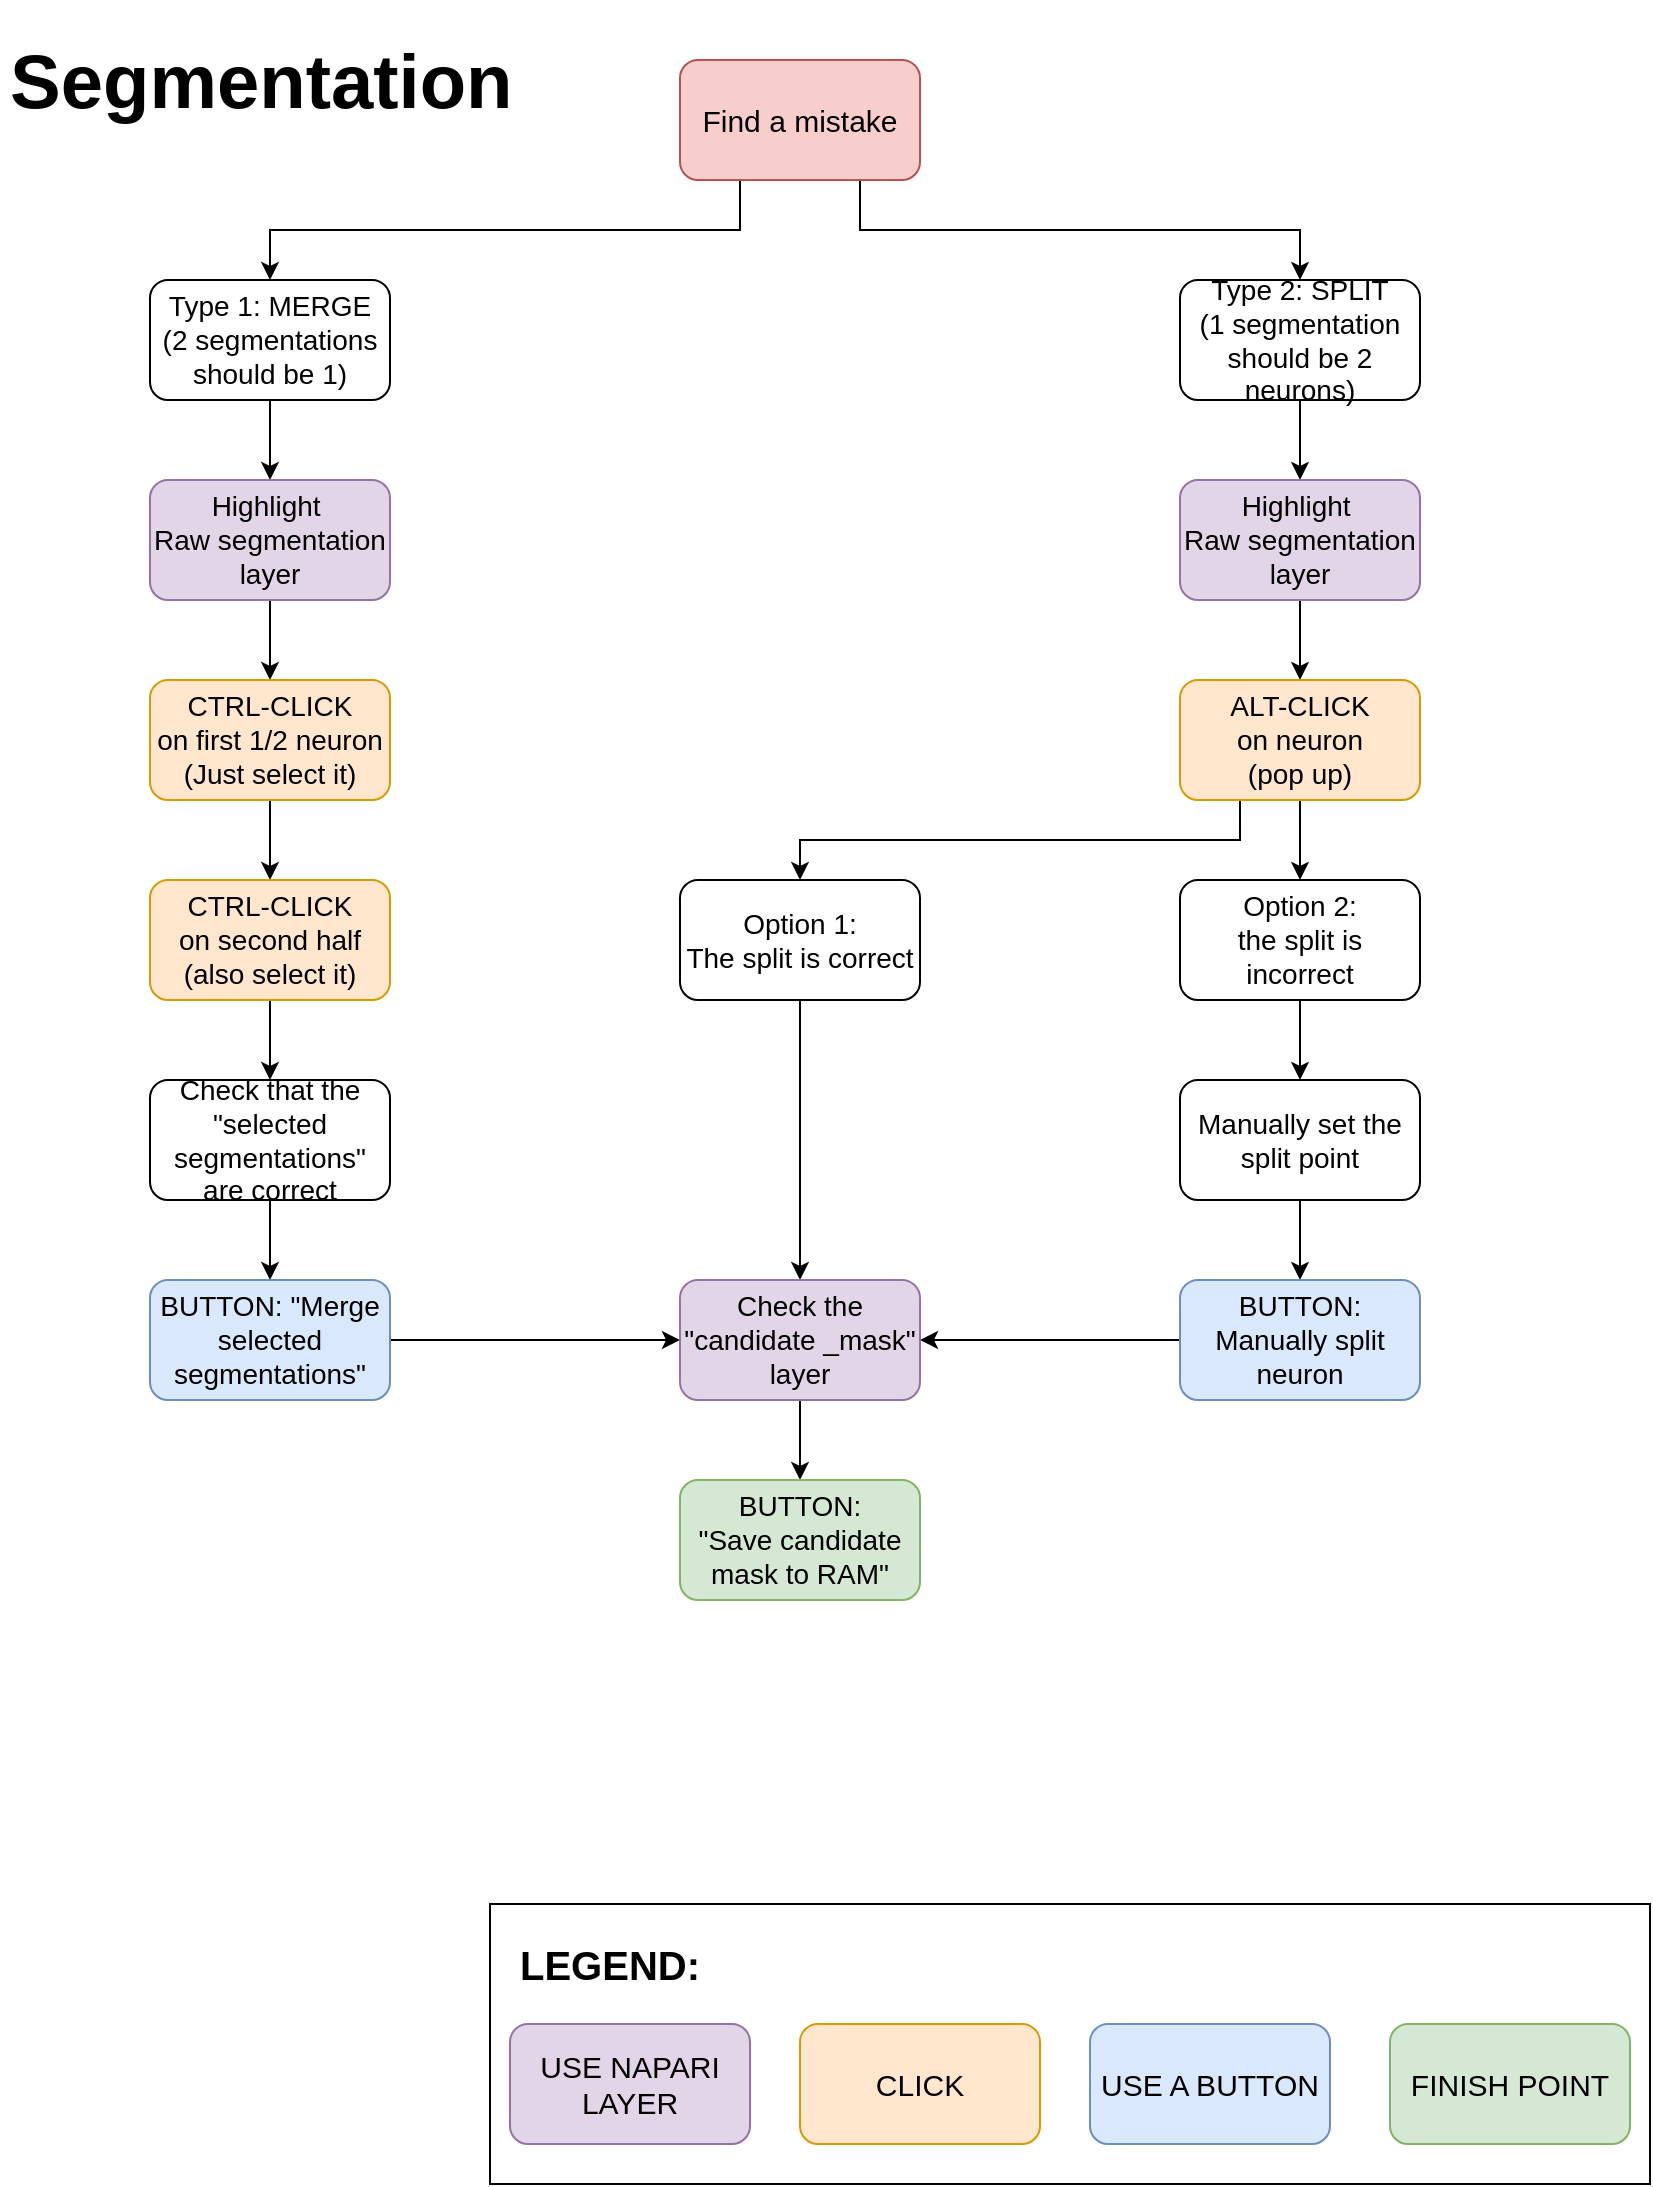 <mxfile version="20.8.14" type="device" pages="5"><diagram id="yUBqYUMF7dXQXOleUabB" name="Segmentation_workflow"><mxGraphModel dx="1114" dy="1027" grid="1" gridSize="10" guides="1" tooltips="1" connect="1" arrows="1" fold="1" page="1" pageScale="1" pageWidth="850" pageHeight="1100" math="0" shadow="0"><root><mxCell id="i6jKvreYINs_oxazVuyR-0"/><mxCell id="i6jKvreYINs_oxazVuyR-1" parent="i6jKvreYINs_oxazVuyR-0"/><mxCell id="bRLo708eSQ-QW72v1Nv3-0" value="" style="rounded=0;whiteSpace=wrap;html=1;fontSize=15;" parent="i6jKvreYINs_oxazVuyR-1" vertex="1"><mxGeometry x="270" y="952" width="580" height="140" as="geometry"/></mxCell><mxCell id="bRLo708eSQ-QW72v1Nv3-1" value="FINISH POINT" style="rounded=1;whiteSpace=wrap;html=1;fillColor=#d5e8d4;strokeColor=#82b366;fontSize=15;" parent="i6jKvreYINs_oxazVuyR-1" vertex="1"><mxGeometry x="720" y="1012" width="120" height="60" as="geometry"/></mxCell><mxCell id="bRLo708eSQ-QW72v1Nv3-2" value="USE A BUTTON" style="rounded=1;whiteSpace=wrap;html=1;fillColor=#dae8fc;strokeColor=#6c8ebf;fontSize=15;" parent="i6jKvreYINs_oxazVuyR-1" vertex="1"><mxGeometry x="570" y="1012" width="120" height="60" as="geometry"/></mxCell><mxCell id="bRLo708eSQ-QW72v1Nv3-3" value="&lt;h1&gt;&lt;font style=&quot;font-size: 20px&quot;&gt;LEGEND:&lt;/font&gt;&lt;/h1&gt;" style="text;html=1;strokeColor=none;fillColor=none;spacing=5;spacingTop=-20;whiteSpace=wrap;overflow=hidden;rounded=0;fontSize=15;" parent="i6jKvreYINs_oxazVuyR-1" vertex="1"><mxGeometry x="280" y="952" width="190" height="48" as="geometry"/></mxCell><mxCell id="bRLo708eSQ-QW72v1Nv3-4" value="CLICK" style="rounded=1;whiteSpace=wrap;html=1;fillColor=#ffe6cc;strokeColor=#d79b00;fontSize=15;" parent="i6jKvreYINs_oxazVuyR-1" vertex="1"><mxGeometry x="425" y="1012" width="120" height="60" as="geometry"/></mxCell><mxCell id="GBLNn8MROPjcB0sD-q66-2" style="edgeStyle=orthogonalEdgeStyle;rounded=0;orthogonalLoop=1;jettySize=auto;html=1;exitX=0.25;exitY=1;exitDx=0;exitDy=0;entryX=0.5;entryY=0;entryDx=0;entryDy=0;fontSize=15;" parent="i6jKvreYINs_oxazVuyR-1" source="bRLo708eSQ-QW72v1Nv3-5" target="GBLNn8MROPjcB0sD-q66-1" edge="1"><mxGeometry relative="1" as="geometry"/></mxCell><mxCell id="GBLNn8MROPjcB0sD-q66-3" style="edgeStyle=orthogonalEdgeStyle;rounded=0;orthogonalLoop=1;jettySize=auto;html=1;exitX=0.75;exitY=1;exitDx=0;exitDy=0;fontSize=15;" parent="i6jKvreYINs_oxazVuyR-1" source="bRLo708eSQ-QW72v1Nv3-5" target="GBLNn8MROPjcB0sD-q66-0" edge="1"><mxGeometry relative="1" as="geometry"/></mxCell><mxCell id="bRLo708eSQ-QW72v1Nv3-5" value="Find a mistake" style="rounded=1;whiteSpace=wrap;html=1;fillColor=#f8cecc;strokeColor=#b85450;fontSize=15;" parent="i6jKvreYINs_oxazVuyR-1" vertex="1"><mxGeometry x="365" y="30" width="120" height="60" as="geometry"/></mxCell><mxCell id="pz9wQZVketoU1FT1Qowj-18" value="" style="edgeStyle=orthogonalEdgeStyle;rounded=0;orthogonalLoop=1;jettySize=auto;html=1;fontSize=14;" parent="i6jKvreYINs_oxazVuyR-1" source="GBLNn8MROPjcB0sD-q66-0" target="GBLNn8MROPjcB0sD-q66-16" edge="1"><mxGeometry relative="1" as="geometry"/></mxCell><mxCell id="GBLNn8MROPjcB0sD-q66-0" value="Type 2: SPLIT&lt;br style=&quot;font-size: 14px;&quot;&gt;(1 segmentation should be 2 neurons)" style="rounded=1;whiteSpace=wrap;html=1;fontSize=14;" parent="i6jKvreYINs_oxazVuyR-1" vertex="1"><mxGeometry x="615" y="140" width="120" height="60" as="geometry"/></mxCell><mxCell id="GBLNn8MROPjcB0sD-q66-5" value="" style="edgeStyle=orthogonalEdgeStyle;rounded=0;orthogonalLoop=1;jettySize=auto;html=1;fontSize=14;" parent="i6jKvreYINs_oxazVuyR-1" source="GBLNn8MROPjcB0sD-q66-1" target="GBLNn8MROPjcB0sD-q66-4" edge="1"><mxGeometry relative="1" as="geometry"/></mxCell><mxCell id="GBLNn8MROPjcB0sD-q66-1" value="Type 1: MERGE&lt;br style=&quot;font-size: 14px;&quot;&gt;(2 segmentations should be 1)" style="rounded=1;whiteSpace=wrap;html=1;fontSize=14;" parent="i6jKvreYINs_oxazVuyR-1" vertex="1"><mxGeometry x="100" y="140" width="120" height="60" as="geometry"/></mxCell><mxCell id="GBLNn8MROPjcB0sD-q66-7" value="" style="edgeStyle=orthogonalEdgeStyle;rounded=0;orthogonalLoop=1;jettySize=auto;html=1;fontSize=14;" parent="i6jKvreYINs_oxazVuyR-1" source="GBLNn8MROPjcB0sD-q66-4" target="GBLNn8MROPjcB0sD-q66-6" edge="1"><mxGeometry relative="1" as="geometry"/></mxCell><mxCell id="GBLNn8MROPjcB0sD-q66-4" value="Highlight&amp;nbsp;&lt;br style=&quot;font-size: 14px;&quot;&gt;Raw segmentation layer" style="rounded=1;whiteSpace=wrap;html=1;fillColor=#e1d5e7;strokeColor=#9673a6;fontSize=14;" parent="i6jKvreYINs_oxazVuyR-1" vertex="1"><mxGeometry x="100" y="240" width="120" height="60" as="geometry"/></mxCell><mxCell id="GBLNn8MROPjcB0sD-q66-9" value="" style="edgeStyle=orthogonalEdgeStyle;rounded=0;orthogonalLoop=1;jettySize=auto;html=1;fontSize=14;" parent="i6jKvreYINs_oxazVuyR-1" source="GBLNn8MROPjcB0sD-q66-6" target="GBLNn8MROPjcB0sD-q66-8" edge="1"><mxGeometry relative="1" as="geometry"/></mxCell><mxCell id="GBLNn8MROPjcB0sD-q66-6" value="CTRL-CLICK&lt;br style=&quot;font-size: 14px;&quot;&gt;on first 1/2 neuron&lt;br style=&quot;font-size: 14px;&quot;&gt;(Just select it)" style="rounded=1;whiteSpace=wrap;html=1;fillColor=#ffe6cc;strokeColor=#d79b00;fontSize=14;" parent="i6jKvreYINs_oxazVuyR-1" vertex="1"><mxGeometry x="100" y="340" width="120" height="60" as="geometry"/></mxCell><mxCell id="GBLNn8MROPjcB0sD-q66-11" value="" style="edgeStyle=orthogonalEdgeStyle;rounded=0;orthogonalLoop=1;jettySize=auto;html=1;fontSize=14;" parent="i6jKvreYINs_oxazVuyR-1" source="GBLNn8MROPjcB0sD-q66-8" target="GBLNn8MROPjcB0sD-q66-10" edge="1"><mxGeometry relative="1" as="geometry"/></mxCell><mxCell id="GBLNn8MROPjcB0sD-q66-8" value="CTRL-CLICK&lt;br style=&quot;font-size: 14px;&quot;&gt;on second half&lt;br style=&quot;font-size: 14px;&quot;&gt;(also select it)" style="rounded=1;whiteSpace=wrap;html=1;fillColor=#ffe6cc;strokeColor=#d79b00;fontSize=14;" parent="i6jKvreYINs_oxazVuyR-1" vertex="1"><mxGeometry x="100" y="440" width="120" height="60" as="geometry"/></mxCell><mxCell id="GBLNn8MROPjcB0sD-q66-13" value="" style="edgeStyle=orthogonalEdgeStyle;rounded=0;orthogonalLoop=1;jettySize=auto;html=1;fontSize=14;" parent="i6jKvreYINs_oxazVuyR-1" source="GBLNn8MROPjcB0sD-q66-10" target="GBLNn8MROPjcB0sD-q66-12" edge="1"><mxGeometry relative="1" as="geometry"/></mxCell><mxCell id="GBLNn8MROPjcB0sD-q66-10" value="Check that the &quot;selected segmentations&quot; are correct" style="rounded=1;whiteSpace=wrap;html=1;fontSize=14;" parent="i6jKvreYINs_oxazVuyR-1" vertex="1"><mxGeometry x="100" y="540" width="120" height="60" as="geometry"/></mxCell><mxCell id="pz9wQZVketoU1FT1Qowj-17" style="edgeStyle=orthogonalEdgeStyle;rounded=0;orthogonalLoop=1;jettySize=auto;html=1;entryX=0;entryY=0.5;entryDx=0;entryDy=0;fontSize=14;" parent="i6jKvreYINs_oxazVuyR-1" source="GBLNn8MROPjcB0sD-q66-12" target="pz9wQZVketoU1FT1Qowj-6" edge="1"><mxGeometry relative="1" as="geometry"/></mxCell><mxCell id="GBLNn8MROPjcB0sD-q66-12" value="BUTTON: &quot;Merge selected segmentations&quot;" style="rounded=1;whiteSpace=wrap;html=1;fillColor=#dae8fc;strokeColor=#6c8ebf;fontSize=14;" parent="i6jKvreYINs_oxazVuyR-1" vertex="1"><mxGeometry x="100" y="640" width="120" height="60" as="geometry"/></mxCell><mxCell id="GBLNn8MROPjcB0sD-q66-21" value="" style="edgeStyle=orthogonalEdgeStyle;rounded=0;orthogonalLoop=1;jettySize=auto;html=1;fontSize=14;" parent="i6jKvreYINs_oxazVuyR-1" source="GBLNn8MROPjcB0sD-q66-16" target="GBLNn8MROPjcB0sD-q66-20" edge="1"><mxGeometry relative="1" as="geometry"/></mxCell><mxCell id="GBLNn8MROPjcB0sD-q66-16" value="Highlight&amp;nbsp;&lt;br style=&quot;font-size: 14px;&quot;&gt;Raw segmentation layer" style="rounded=1;whiteSpace=wrap;html=1;fillColor=#e1d5e7;strokeColor=#9673a6;fontSize=14;" parent="i6jKvreYINs_oxazVuyR-1" vertex="1"><mxGeometry x="615" y="240" width="120" height="60" as="geometry"/></mxCell><mxCell id="pz9wQZVketoU1FT1Qowj-2" value="" style="edgeStyle=orthogonalEdgeStyle;rounded=0;orthogonalLoop=1;jettySize=auto;html=1;fontSize=14;" parent="i6jKvreYINs_oxazVuyR-1" source="GBLNn8MROPjcB0sD-q66-20" target="pz9wQZVketoU1FT1Qowj-1" edge="1"><mxGeometry relative="1" as="geometry"/></mxCell><mxCell id="pz9wQZVketoU1FT1Qowj-3" style="edgeStyle=orthogonalEdgeStyle;rounded=0;orthogonalLoop=1;jettySize=auto;html=1;exitX=0.25;exitY=1;exitDx=0;exitDy=0;fontSize=14;" parent="i6jKvreYINs_oxazVuyR-1" source="GBLNn8MROPjcB0sD-q66-20" target="pz9wQZVketoU1FT1Qowj-0" edge="1"><mxGeometry relative="1" as="geometry"/></mxCell><mxCell id="GBLNn8MROPjcB0sD-q66-20" value="ALT-CLICK&lt;br style=&quot;font-size: 14px;&quot;&gt;on neuron&lt;br style=&quot;font-size: 14px;&quot;&gt;(pop up)" style="rounded=1;whiteSpace=wrap;html=1;fillColor=#ffe6cc;strokeColor=#d79b00;fontSize=14;" parent="i6jKvreYINs_oxazVuyR-1" vertex="1"><mxGeometry x="615" y="340" width="120" height="60" as="geometry"/></mxCell><mxCell id="GBLNn8MROPjcB0sD-q66-26" value="USE NAPARI LAYER" style="rounded=1;whiteSpace=wrap;html=1;fillColor=#e1d5e7;strokeColor=#9673a6;fontSize=15;" parent="i6jKvreYINs_oxazVuyR-1" vertex="1"><mxGeometry x="280" y="1012" width="120" height="60" as="geometry"/></mxCell><mxCell id="pz9wQZVketoU1FT1Qowj-7" value="" style="edgeStyle=orthogonalEdgeStyle;rounded=0;orthogonalLoop=1;jettySize=auto;html=1;fontSize=14;" parent="i6jKvreYINs_oxazVuyR-1" source="pz9wQZVketoU1FT1Qowj-0" target="pz9wQZVketoU1FT1Qowj-6" edge="1"><mxGeometry relative="1" as="geometry"/></mxCell><mxCell id="pz9wQZVketoU1FT1Qowj-0" value="Option 1:&lt;br style=&quot;font-size: 14px;&quot;&gt;The split is correct" style="rounded=1;whiteSpace=wrap;html=1;fontSize=14;" parent="i6jKvreYINs_oxazVuyR-1" vertex="1"><mxGeometry x="365" y="440" width="120" height="60" as="geometry"/></mxCell><mxCell id="pz9wQZVketoU1FT1Qowj-11" value="" style="edgeStyle=orthogonalEdgeStyle;rounded=0;orthogonalLoop=1;jettySize=auto;html=1;fontSize=14;" parent="i6jKvreYINs_oxazVuyR-1" source="pz9wQZVketoU1FT1Qowj-1" target="pz9wQZVketoU1FT1Qowj-10" edge="1"><mxGeometry relative="1" as="geometry"/></mxCell><mxCell id="pz9wQZVketoU1FT1Qowj-1" value="Option 2: &lt;br style=&quot;font-size: 14px;&quot;&gt;the split is incorrect" style="rounded=1;whiteSpace=wrap;html=1;fontSize=14;" parent="i6jKvreYINs_oxazVuyR-1" vertex="1"><mxGeometry x="615" y="440" width="120" height="60" as="geometry"/></mxCell><mxCell id="pz9wQZVketoU1FT1Qowj-13" value="" style="edgeStyle=orthogonalEdgeStyle;rounded=0;orthogonalLoop=1;jettySize=auto;html=1;fontSize=14;" parent="i6jKvreYINs_oxazVuyR-1" source="pz9wQZVketoU1FT1Qowj-10" target="pz9wQZVketoU1FT1Qowj-12" edge="1"><mxGeometry relative="1" as="geometry"/></mxCell><mxCell id="pz9wQZVketoU1FT1Qowj-10" value="Manually set the split point" style="rounded=1;whiteSpace=wrap;html=1;fontSize=14;" parent="i6jKvreYINs_oxazVuyR-1" vertex="1"><mxGeometry x="615" y="540" width="120" height="60" as="geometry"/></mxCell><mxCell id="pz9wQZVketoU1FT1Qowj-16" style="edgeStyle=orthogonalEdgeStyle;rounded=0;orthogonalLoop=1;jettySize=auto;html=1;entryX=1;entryY=0.5;entryDx=0;entryDy=0;fontSize=14;" parent="i6jKvreYINs_oxazVuyR-1" source="pz9wQZVketoU1FT1Qowj-12" target="pz9wQZVketoU1FT1Qowj-6" edge="1"><mxGeometry relative="1" as="geometry"/></mxCell><mxCell id="pz9wQZVketoU1FT1Qowj-12" value="BUTTON:&lt;br style=&quot;font-size: 14px;&quot;&gt;Manually split neuron" style="rounded=1;whiteSpace=wrap;html=1;fillColor=#dae8fc;strokeColor=#6c8ebf;fontSize=14;" parent="i6jKvreYINs_oxazVuyR-1" vertex="1"><mxGeometry x="615" y="640" width="120" height="60" as="geometry"/></mxCell><mxCell id="pz9wQZVketoU1FT1Qowj-9" value="" style="edgeStyle=orthogonalEdgeStyle;rounded=0;orthogonalLoop=1;jettySize=auto;html=1;fontSize=14;" parent="i6jKvreYINs_oxazVuyR-1" source="pz9wQZVketoU1FT1Qowj-6" target="pz9wQZVketoU1FT1Qowj-8" edge="1"><mxGeometry relative="1" as="geometry"/></mxCell><mxCell id="pz9wQZVketoU1FT1Qowj-6" value="Check the &lt;br style=&quot;font-size: 14px;&quot;&gt;&quot;candidate _mask&quot; layer" style="rounded=1;whiteSpace=wrap;html=1;fillColor=#e1d5e7;strokeColor=#9673a6;fontSize=14;" parent="i6jKvreYINs_oxazVuyR-1" vertex="1"><mxGeometry x="365" y="640" width="120" height="60" as="geometry"/></mxCell><mxCell id="pz9wQZVketoU1FT1Qowj-8" value="BUTTON:&lt;br style=&quot;font-size: 14px;&quot;&gt;&quot;Save candidate mask to RAM&quot;" style="rounded=1;whiteSpace=wrap;html=1;fillColor=#d5e8d4;strokeColor=#82b366;fontSize=14;" parent="i6jKvreYINs_oxazVuyR-1" vertex="1"><mxGeometry x="365" y="740" width="120" height="60" as="geometry"/></mxCell><mxCell id="pz9wQZVketoU1FT1Qowj-19" value="&lt;h1&gt;&lt;font style=&quot;font-size: 38px&quot;&gt;Segmentation&lt;/font&gt;&lt;/h1&gt;" style="text;html=1;strokeColor=none;fillColor=none;spacing=5;spacingTop=-20;whiteSpace=wrap;overflow=hidden;rounded=0;fontSize=14;" parent="i6jKvreYINs_oxazVuyR-1" vertex="1"><mxGeometry x="25" y="10" width="315" height="80" as="geometry"/></mxCell></root></mxGraphModel></diagram><diagram name="Tracking_workflow_version2" id="51XiF2rTO94duoGssO_q"><mxGraphModel dx="1164" dy="1136" grid="1" gridSize="10" guides="1" tooltips="1" connect="1" arrows="1" fold="1" page="1" pageScale="1" pageWidth="850" pageHeight="1100" math="0" shadow="0"><root><mxCell id="8y4j0mzZ3W2bpbVbL-rr-0"/><mxCell id="8y4j0mzZ3W2bpbVbL-rr-1" parent="8y4j0mzZ3W2bpbVbL-rr-0"/><mxCell id="kl2Ul0N77LcEv_Fh1S2K-21" style="edgeStyle=orthogonalEdgeStyle;rounded=0;orthogonalLoop=1;jettySize=auto;html=1;exitX=0;exitY=0.5;exitDx=0;exitDy=0;strokeWidth=1;fontSize=20;" edge="1" parent="8y4j0mzZ3W2bpbVbL-rr-1" source="8y4j0mzZ3W2bpbVbL-rr-5" target="y8U-X7Om93oPcTkxymgp-4"><mxGeometry relative="1" as="geometry"/></mxCell><mxCell id="8y4j0mzZ3W2bpbVbL-rr-5" value="&lt;b&gt;&lt;font style=&quot;font-size: 20px;&quot;&gt;Find a mistake!&lt;/font&gt;&lt;/b&gt;" style="rounded=1;whiteSpace=wrap;html=1;fontSize=14;" vertex="1" parent="8y4j0mzZ3W2bpbVbL-rr-1"><mxGeometry x="320.63" y="25" width="120" height="60" as="geometry"/></mxCell><mxCell id="8y4j0mzZ3W2bpbVbL-rr-10" value="" style="edgeStyle=orthogonalEdgeStyle;rounded=0;orthogonalLoop=1;jettySize=auto;html=1;fontSize=14;" edge="1" parent="8y4j0mzZ3W2bpbVbL-rr-1" source="8y4j0mzZ3W2bpbVbL-rr-11" target="8y4j0mzZ3W2bpbVbL-rr-14"><mxGeometry relative="1" as="geometry"/></mxCell><mxCell id="8y4j0mzZ3W2bpbVbL-rr-11" value="Highlight layer:&lt;br style=&quot;font-size: 14px;&quot;&gt;Raw Segmentation" style="rounded=1;whiteSpace=wrap;html=1;fontSize=14;fillColor=#d5e8d4;strokeColor=#82b366;" vertex="1" parent="8y4j0mzZ3W2bpbVbL-rr-1"><mxGeometry x="11" y="331.4" width="120" height="60" as="geometry"/></mxCell><mxCell id="y8U-X7Om93oPcTkxymgp-12" value="" style="edgeStyle=orthogonalEdgeStyle;rounded=0;orthogonalLoop=1;jettySize=auto;html=1;strokeWidth=1;fontSize=20;" edge="1" parent="8y4j0mzZ3W2bpbVbL-rr-1" source="8y4j0mzZ3W2bpbVbL-rr-14" target="y8U-X7Om93oPcTkxymgp-11"><mxGeometry relative="1" as="geometry"/></mxCell><mxCell id="8y4j0mzZ3W2bpbVbL-rr-14" value="Click on segmentation" style="rounded=1;whiteSpace=wrap;html=1;fontSize=14;fillColor=#d5e8d4;strokeColor=#82b366;" vertex="1" parent="8y4j0mzZ3W2bpbVbL-rr-1"><mxGeometry x="11" y="479.4" width="120" height="60" as="geometry"/></mxCell><mxCell id="8y4j0mzZ3W2bpbVbL-rr-19" value="Select a tracklet to extend + use the &quot;save current segmentation to current tracklet&quot;" style="rounded=1;whiteSpace=wrap;html=1;fontSize=14;fontStyle=1" vertex="1" parent="8y4j0mzZ3W2bpbVbL-rr-1"><mxGeometry x="1" y="831" width="140" height="117" as="geometry"/></mxCell><mxCell id="y8U-X7Om93oPcTkxymgp-18" style="edgeStyle=orthogonalEdgeStyle;rounded=0;orthogonalLoop=1;jettySize=auto;html=1;exitX=0.5;exitY=1;exitDx=0;exitDy=0;strokeWidth=1;fontSize=20;" edge="1" parent="8y4j0mzZ3W2bpbVbL-rr-1" source="8y4j0mzZ3W2bpbVbL-rr-23" target="8y4j0mzZ3W2bpbVbL-rr-27"><mxGeometry relative="1" as="geometry"/></mxCell><mxCell id="y8U-X7Om93oPcTkxymgp-19" value="Yes" style="edgeLabel;html=1;align=center;verticalAlign=middle;resizable=0;points=[];fontSize=20;" vertex="1" connectable="0" parent="y8U-X7Om93oPcTkxymgp-18"><mxGeometry x="-0.824" y="-1" relative="1" as="geometry"><mxPoint x="1" y="34" as="offset"/></mxGeometry></mxCell><mxCell id="kl2Ul0N77LcEv_Fh1S2K-26" style="edgeStyle=orthogonalEdgeStyle;rounded=0;orthogonalLoop=1;jettySize=auto;html=1;exitX=1;exitY=0;exitDx=0;exitDy=0;entryX=0;entryY=0.5;entryDx=0;entryDy=0;strokeWidth=1;fontSize=20;" edge="1" parent="8y4j0mzZ3W2bpbVbL-rr-1" source="8y4j0mzZ3W2bpbVbL-rr-23" target="y8U-X7Om93oPcTkxymgp-23"><mxGeometry relative="1" as="geometry"><Array as="points"><mxPoint x="297" y="186"/></Array></mxGeometry></mxCell><mxCell id="kl2Ul0N77LcEv_Fh1S2K-30" value="No" style="edgeLabel;html=1;align=center;verticalAlign=middle;resizable=0;points=[];fontSize=20;" vertex="1" connectable="0" parent="kl2Ul0N77LcEv_Fh1S2K-26"><mxGeometry x="-0.761" relative="1" as="geometry"><mxPoint x="-1" y="-13" as="offset"/></mxGeometry></mxCell><mxCell id="8y4j0mzZ3W2bpbVbL-rr-23" value="&lt;b&gt;Is it correct &lt;br&gt;and &lt;br&gt;conflict-free?&lt;/b&gt;" style="rhombus;whiteSpace=wrap;html=1;fontFamily=Helvetica;fontSize=14;align=center;rounded=1;" vertex="1" parent="8y4j0mzZ3W2bpbVbL-rr-1"><mxGeometry x="171" y="540" width="189" height="198.5" as="geometry"/></mxCell><mxCell id="8y4j0mzZ3W2bpbVbL-rr-27" value="Button: Save tracklet to current neuron" style="rounded=1;whiteSpace=wrap;html=1;fontSize=14;fontStyle=1" vertex="1" parent="8y4j0mzZ3W2bpbVbL-rr-1"><mxGeometry x="205.5" y="838" width="120" height="60" as="geometry"/></mxCell><mxCell id="8y4j0mzZ3W2bpbVbL-rr-48" value="" style="rounded=0;whiteSpace=wrap;html=1;fontSize=14;" vertex="1" parent="8y4j0mzZ3W2bpbVbL-rr-1"><mxGeometry x="260" y="952" width="580" height="140" as="geometry"/></mxCell><mxCell id="8y4j0mzZ3W2bpbVbL-rr-49" value="MATCH A TRACKLET" style="rounded=1;whiteSpace=wrap;html=1;fillColor=#d5e8d4;strokeColor=#82b366;fontSize=14;" vertex="1" parent="8y4j0mzZ3W2bpbVbL-rr-1"><mxGeometry x="710" y="1012" width="120" height="60" as="geometry"/></mxCell><mxCell id="8y4j0mzZ3W2bpbVbL-rr-50" value="TRACKING MISTAKE" style="rounded=1;whiteSpace=wrap;html=1;fillColor=#dae8fc;strokeColor=#6c8ebf;fontSize=14;" vertex="1" parent="8y4j0mzZ3W2bpbVbL-rr-1"><mxGeometry x="560" y="1012" width="120" height="60" as="geometry"/></mxCell><mxCell id="8y4j0mzZ3W2bpbVbL-rr-51" value="&lt;h1 style=&quot;font-size: 20px;&quot;&gt;LEGEND:&lt;/h1&gt;" style="text;html=1;strokeColor=none;fillColor=none;spacing=5;spacingTop=-20;whiteSpace=wrap;overflow=hidden;rounded=0;fontSize=20;" vertex="1" parent="8y4j0mzZ3W2bpbVbL-rr-1"><mxGeometry x="270" y="962" width="190" height="40" as="geometry"/></mxCell><mxCell id="8y4j0mzZ3W2bpbVbL-rr-52" value="TIME CONFLICT" style="rounded=1;whiteSpace=wrap;html=1;fillColor=#ffe6cc;strokeColor=#d79b00;fontSize=14;" vertex="1" parent="8y4j0mzZ3W2bpbVbL-rr-1"><mxGeometry x="415" y="1012" width="120" height="60" as="geometry"/></mxCell><mxCell id="8y4j0mzZ3W2bpbVbL-rr-53" value="IDENTITY&lt;br&gt;CONFLICT" style="rounded=1;whiteSpace=wrap;html=1;fillColor=#e1d5e7;strokeColor=#9673a6;fontSize=14;" vertex="1" parent="8y4j0mzZ3W2bpbVbL-rr-1"><mxGeometry x="270" y="1012" width="120" height="60" as="geometry"/></mxCell><mxCell id="8y4j0mzZ3W2bpbVbL-rr-54" value="&lt;h1 style=&quot;font-size: 38px;&quot;&gt;Tracking&lt;/h1&gt;" style="text;html=1;strokeColor=none;fillColor=none;spacing=5;spacingTop=-20;whiteSpace=wrap;overflow=hidden;rounded=0;fontSize=38;" vertex="1" parent="8y4j0mzZ3W2bpbVbL-rr-1"><mxGeometry x="25" y="10" width="270" height="90" as="geometry"/></mxCell><mxCell id="y8U-X7Om93oPcTkxymgp-6" style="edgeStyle=orthogonalEdgeStyle;rounded=0;orthogonalLoop=1;jettySize=auto;html=1;entryX=0.5;entryY=0;entryDx=0;entryDy=0;strokeWidth=1;" edge="1" parent="8y4j0mzZ3W2bpbVbL-rr-1" source="y8U-X7Om93oPcTkxymgp-4" target="8y4j0mzZ3W2bpbVbL-rr-11"><mxGeometry relative="1" as="geometry"/></mxCell><mxCell id="y8U-X7Om93oPcTkxymgp-10" value="No" style="edgeLabel;html=1;align=center;verticalAlign=middle;resizable=0;points=[];fontSize=20;" vertex="1" connectable="0" parent="y8U-X7Om93oPcTkxymgp-6"><mxGeometry x="-0.313" relative="1" as="geometry"><mxPoint as="offset"/></mxGeometry></mxCell><mxCell id="y8U-X7Om93oPcTkxymgp-31" style="edgeStyle=orthogonalEdgeStyle;rounded=0;orthogonalLoop=1;jettySize=auto;html=1;exitX=0.5;exitY=1;exitDx=0;exitDy=0;strokeWidth=1;fontSize=20;entryX=0;entryY=0;entryDx=0;entryDy=0;" edge="1" parent="8y4j0mzZ3W2bpbVbL-rr-1" source="y8U-X7Om93oPcTkxymgp-4" target="8y4j0mzZ3W2bpbVbL-rr-23"><mxGeometry relative="1" as="geometry"/></mxCell><mxCell id="y8U-X7Om93oPcTkxymgp-32" value="Yes" style="edgeLabel;html=1;align=center;verticalAlign=middle;resizable=0;points=[];fontSize=20;" vertex="1" connectable="0" parent="y8U-X7Om93oPcTkxymgp-31"><mxGeometry x="-0.378" y="2" relative="1" as="geometry"><mxPoint y="-67" as="offset"/></mxGeometry></mxCell><mxCell id="y8U-X7Om93oPcTkxymgp-4" value="Tracklet &lt;br&gt;exists at this time?" style="rhombus;whiteSpace=wrap;html=1;fontSize=14;rounded=1;fillColor=#d5e8d4;strokeColor=#82b366;" vertex="1" parent="8y4j0mzZ3W2bpbVbL-rr-1"><mxGeometry x="173" y="140" width="91" height="92" as="geometry"/></mxCell><mxCell id="y8U-X7Om93oPcTkxymgp-20" style="edgeStyle=orthogonalEdgeStyle;rounded=0;orthogonalLoop=1;jettySize=auto;html=1;exitX=0.5;exitY=1;exitDx=0;exitDy=0;strokeWidth=1;fontSize=20;" edge="1" parent="8y4j0mzZ3W2bpbVbL-rr-1" source="y8U-X7Om93oPcTkxymgp-11" target="8y4j0mzZ3W2bpbVbL-rr-19"><mxGeometry relative="1" as="geometry"/></mxCell><mxCell id="y8U-X7Om93oPcTkxymgp-21" value="No" style="edgeLabel;html=1;align=center;verticalAlign=middle;resizable=0;points=[];fontSize=20;" vertex="1" connectable="0" parent="y8U-X7Om93oPcTkxymgp-20"><mxGeometry x="-0.667" y="-3" relative="1" as="geometry"><mxPoint x="5" y="28" as="offset"/></mxGeometry></mxCell><mxCell id="y8U-X7Om93oPcTkxymgp-30" style="edgeStyle=orthogonalEdgeStyle;rounded=0;orthogonalLoop=1;jettySize=auto;html=1;exitX=1;exitY=0.5;exitDx=0;exitDy=0;entryX=0;entryY=0.5;entryDx=0;entryDy=0;strokeWidth=1;fontSize=20;" edge="1" parent="8y4j0mzZ3W2bpbVbL-rr-1" source="y8U-X7Om93oPcTkxymgp-11" target="8y4j0mzZ3W2bpbVbL-rr-23"><mxGeometry relative="1" as="geometry"/></mxCell><mxCell id="y8U-X7Om93oPcTkxymgp-11" value="Is a tracklet selected?" style="rhombus;whiteSpace=wrap;html=1;fontSize=14;rounded=1;fillColor=#d5e8d4;strokeColor=#82b366;" vertex="1" parent="8y4j0mzZ3W2bpbVbL-rr-1"><mxGeometry x="22" y="589.25" width="98" height="100" as="geometry"/></mxCell><mxCell id="kl2Ul0N77LcEv_Fh1S2K-4" value="" style="edgeStyle=orthogonalEdgeStyle;rounded=0;orthogonalLoop=1;jettySize=auto;html=1;strokeWidth=1;fontSize=20;" edge="1" parent="8y4j0mzZ3W2bpbVbL-rr-1" source="y8U-X7Om93oPcTkxymgp-23" target="kl2Ul0N77LcEv_Fh1S2K-3"><mxGeometry relative="1" as="geometry"/></mxCell><mxCell id="kl2Ul0N77LcEv_Fh1S2K-24" value="No" style="edgeLabel;html=1;align=center;verticalAlign=middle;resizable=0;points=[];fontSize=20;" vertex="1" connectable="0" parent="kl2Ul0N77LcEv_Fh1S2K-4"><mxGeometry x="-0.209" y="-1" relative="1" as="geometry"><mxPoint as="offset"/></mxGeometry></mxCell><mxCell id="kl2Ul0N77LcEv_Fh1S2K-31" value="" style="edgeStyle=orthogonalEdgeStyle;rounded=0;orthogonalLoop=1;jettySize=auto;html=1;strokeWidth=1;fontSize=20;" edge="1" parent="8y4j0mzZ3W2bpbVbL-rr-1" source="y8U-X7Om93oPcTkxymgp-23" target="kl2Ul0N77LcEv_Fh1S2K-5"><mxGeometry relative="1" as="geometry"/></mxCell><mxCell id="kl2Ul0N77LcEv_Fh1S2K-50" value="Yes" style="edgeLabel;html=1;align=center;verticalAlign=middle;resizable=0;points=[];fontSize=20;" vertex="1" connectable="0" parent="kl2Ul0N77LcEv_Fh1S2K-31"><mxGeometry x="-0.642" relative="1" as="geometry"><mxPoint y="19" as="offset"/></mxGeometry></mxCell><mxCell id="y8U-X7Om93oPcTkxymgp-23" value="Tracking mistakes?" style="rhombus;whiteSpace=wrap;html=1;fontSize=14;rounded=1;fillColor=#dae8fc;strokeColor=#6c8ebf;" vertex="1" parent="8y4j0mzZ3W2bpbVbL-rr-1"><mxGeometry x="331.25" y="140" width="98.75" height="92" as="geometry"/></mxCell><mxCell id="kl2Ul0N77LcEv_Fh1S2K-20" value="" style="edgeStyle=orthogonalEdgeStyle;rounded=0;orthogonalLoop=1;jettySize=auto;html=1;strokeWidth=1;fontSize=20;" edge="1" parent="8y4j0mzZ3W2bpbVbL-rr-1" source="kl2Ul0N77LcEv_Fh1S2K-3" target="kl2Ul0N77LcEv_Fh1S2K-19"><mxGeometry relative="1" as="geometry"><Array as="points"><mxPoint x="650" y="186"/><mxPoint x="650" y="186"/></Array></mxGeometry></mxCell><mxCell id="kl2Ul0N77LcEv_Fh1S2K-25" value="No" style="edgeLabel;html=1;align=center;verticalAlign=middle;resizable=0;points=[];fontSize=20;" vertex="1" connectable="0" parent="kl2Ul0N77LcEv_Fh1S2K-20"><mxGeometry x="-0.257" relative="1" as="geometry"><mxPoint as="offset"/></mxGeometry></mxCell><mxCell id="kl2Ul0N77LcEv_Fh1S2K-34" value="" style="edgeStyle=orthogonalEdgeStyle;rounded=0;orthogonalLoop=1;jettySize=auto;html=1;strokeWidth=1;fontSize=20;entryX=0.5;entryY=0;entryDx=0;entryDy=0;" edge="1" parent="8y4j0mzZ3W2bpbVbL-rr-1" source="kl2Ul0N77LcEv_Fh1S2K-3" target="kl2Ul0N77LcEv_Fh1S2K-33"><mxGeometry relative="1" as="geometry"><Array as="points"><mxPoint x="555" y="313"/></Array></mxGeometry></mxCell><mxCell id="kl2Ul0N77LcEv_Fh1S2K-51" value="Yes" style="edgeLabel;html=1;align=center;verticalAlign=middle;resizable=0;points=[];fontSize=20;" vertex="1" connectable="0" parent="kl2Ul0N77LcEv_Fh1S2K-34"><mxGeometry x="-0.266" relative="1" as="geometry"><mxPoint x="5" y="-15" as="offset"/></mxGeometry></mxCell><mxCell id="kl2Ul0N77LcEv_Fh1S2K-3" value="Another tracklet overlapping &lt;br&gt;in time &lt;br&gt;(time conflict)?" style="rhombus;whiteSpace=wrap;html=1;fontSize=14;rounded=1;fillColor=#ffe6cc;strokeColor=#d79b00;" vertex="1" parent="8y4j0mzZ3W2bpbVbL-rr-1"><mxGeometry x="480" y="107.25" width="150" height="157.5" as="geometry"/></mxCell><mxCell id="kl2Ul0N77LcEv_Fh1S2K-10" value="" style="edgeStyle=orthogonalEdgeStyle;rounded=0;orthogonalLoop=1;jettySize=auto;html=1;strokeWidth=1;fontSize=20;" edge="1" parent="8y4j0mzZ3W2bpbVbL-rr-1" source="kl2Ul0N77LcEv_Fh1S2K-5" target="kl2Ul0N77LcEv_Fh1S2K-9"><mxGeometry relative="1" as="geometry"/></mxCell><mxCell id="kl2Ul0N77LcEv_Fh1S2K-5" value="Find tracking mistakes in selected tracklet" style="whiteSpace=wrap;html=1;fontSize=14;rounded=1;fillColor=#dae8fc;strokeColor=#6c8ebf;" vertex="1" parent="8y4j0mzZ3W2bpbVbL-rr-1"><mxGeometry x="370" y="331.4" width="120" height="60" as="geometry"/></mxCell><mxCell id="kl2Ul0N77LcEv_Fh1S2K-32" style="edgeStyle=orthogonalEdgeStyle;rounded=0;orthogonalLoop=1;jettySize=auto;html=1;exitX=0.5;exitY=1;exitDx=0;exitDy=0;entryX=1;entryY=0.5;entryDx=0;entryDy=0;strokeWidth=1;fontSize=20;" edge="1" parent="8y4j0mzZ3W2bpbVbL-rr-1" source="kl2Ul0N77LcEv_Fh1S2K-9" target="8y4j0mzZ3W2bpbVbL-rr-23"><mxGeometry relative="1" as="geometry"/></mxCell><mxCell id="kl2Ul0N77LcEv_Fh1S2K-9" value="Use the &quot;Split Tracklet&quot; buttons" style="whiteSpace=wrap;html=1;fontSize=14;rounded=1;fillColor=#dae8fc;strokeColor=#6c8ebf;" vertex="1" parent="8y4j0mzZ3W2bpbVbL-rr-1"><mxGeometry x="370" y="479.4" width="120" height="60" as="geometry"/></mxCell><mxCell id="kl2Ul0N77LcEv_Fh1S2K-45" style="edgeStyle=orthogonalEdgeStyle;rounded=0;orthogonalLoop=1;jettySize=auto;html=1;exitX=0.5;exitY=0;exitDx=0;exitDy=0;entryX=1;entryY=0.5;entryDx=0;entryDy=0;strokeWidth=1;fontSize=20;" edge="1" parent="8y4j0mzZ3W2bpbVbL-rr-1" source="kl2Ul0N77LcEv_Fh1S2K-19" target="kl2Ul0N77LcEv_Fh1S2K-43"><mxGeometry relative="1" as="geometry"/></mxCell><mxCell id="kl2Ul0N77LcEv_Fh1S2K-46" value="No" style="edgeLabel;html=1;align=center;verticalAlign=middle;resizable=0;points=[];fontSize=20;" vertex="1" connectable="0" parent="kl2Ul0N77LcEv_Fh1S2K-45"><mxGeometry x="0.156" y="1" relative="1" as="geometry"><mxPoint x="-9" as="offset"/></mxGeometry></mxCell><mxCell id="6JnwQ9D_6ZcHPTuHmgHj-2" value="" style="edgeStyle=orthogonalEdgeStyle;rounded=0;orthogonalLoop=1;jettySize=auto;html=1;strokeWidth=1;fontSize=20;" edge="1" parent="8y4j0mzZ3W2bpbVbL-rr-1" source="kl2Ul0N77LcEv_Fh1S2K-19" target="6JnwQ9D_6ZcHPTuHmgHj-1"><mxGeometry relative="1" as="geometry"/></mxCell><mxCell id="paOjXn1pSx9O2EDbG33I-0" value="Yes" style="edgeLabel;html=1;align=center;verticalAlign=middle;resizable=0;points=[];fontSize=20;" vertex="1" connectable="0" parent="6JnwQ9D_6ZcHPTuHmgHj-2"><mxGeometry x="-0.205" y="1" relative="1" as="geometry"><mxPoint as="offset"/></mxGeometry></mxCell><mxCell id="kl2Ul0N77LcEv_Fh1S2K-19" value="This tracklet &lt;br&gt;already matched&lt;br style=&quot;border-color: var(--border-color);&quot;&gt;to different neuron &lt;br&gt;(identity conflict)?" style="rhombus;whiteSpace=wrap;html=1;fontSize=14;rounded=1;fillColor=#e1d5e7;strokeColor=#9673a6;" vertex="1" parent="8y4j0mzZ3W2bpbVbL-rr-1"><mxGeometry x="677" y="108.5" width="169" height="155" as="geometry"/></mxCell><mxCell id="kl2Ul0N77LcEv_Fh1S2K-37" value="" style="edgeStyle=orthogonalEdgeStyle;rounded=0;orthogonalLoop=1;jettySize=auto;html=1;strokeWidth=1;fontSize=20;" edge="1" parent="8y4j0mzZ3W2bpbVbL-rr-1" source="kl2Ul0N77LcEv_Fh1S2K-33" target="kl2Ul0N77LcEv_Fh1S2K-36"><mxGeometry relative="1" as="geometry"/></mxCell><mxCell id="kl2Ul0N77LcEv_Fh1S2K-39" value="Yes" style="edgeLabel;html=1;align=center;verticalAlign=middle;resizable=0;points=[];fontSize=20;" vertex="1" connectable="0" parent="kl2Ul0N77LcEv_Fh1S2K-37"><mxGeometry x="-0.322" relative="1" as="geometry"><mxPoint as="offset"/></mxGeometry></mxCell><mxCell id="kl2Ul0N77LcEv_Fh1S2K-40" value="" style="edgeStyle=orthogonalEdgeStyle;rounded=0;orthogonalLoop=1;jettySize=auto;html=1;strokeWidth=1;fontSize=20;" edge="1" parent="8y4j0mzZ3W2bpbVbL-rr-1" source="kl2Ul0N77LcEv_Fh1S2K-33" target="kl2Ul0N77LcEv_Fh1S2K-5"><mxGeometry relative="1" as="geometry"/></mxCell><mxCell id="kl2Ul0N77LcEv_Fh1S2K-42" value="No" style="edgeLabel;html=1;align=center;verticalAlign=middle;resizable=0;points=[];fontSize=20;" vertex="1" connectable="0" parent="kl2Ul0N77LcEv_Fh1S2K-40"><mxGeometry x="-0.113" y="-1" relative="1" as="geometry"><mxPoint as="offset"/></mxGeometry></mxCell><mxCell id="kl2Ul0N77LcEv_Fh1S2K-33" value="Are other &lt;br&gt;tracklets &lt;br&gt;wrong?" style="rhombus;whiteSpace=wrap;html=1;fontSize=14;rounded=1;fillColor=#ffe6cc;strokeColor=#d79b00;" vertex="1" parent="8y4j0mzZ3W2bpbVbL-rr-1"><mxGeometry x="544.38" y="312.59" width="120" height="97.62" as="geometry"/></mxCell><mxCell id="kl2Ul0N77LcEv_Fh1S2K-38" style="edgeStyle=orthogonalEdgeStyle;rounded=0;orthogonalLoop=1;jettySize=auto;html=1;exitX=0.5;exitY=1;exitDx=0;exitDy=0;entryX=1;entryY=0.5;entryDx=0;entryDy=0;strokeWidth=1;fontSize=20;" edge="1" parent="8y4j0mzZ3W2bpbVbL-rr-1" source="kl2Ul0N77LcEv_Fh1S2K-36" target="8y4j0mzZ3W2bpbVbL-rr-23"><mxGeometry relative="1" as="geometry"/></mxCell><mxCell id="kl2Ul0N77LcEv_Fh1S2K-36" value="Button: remove tracklets with time conflicts" style="rounded=1;whiteSpace=wrap;html=1;fontSize=14;fillColor=#ffe6cc;strokeColor=#d79b00;" vertex="1" parent="8y4j0mzZ3W2bpbVbL-rr-1"><mxGeometry x="544.38" y="479.395" width="120" height="60" as="geometry"/></mxCell><mxCell id="kl2Ul0N77LcEv_Fh1S2K-43" value="Should not reach here" style="whiteSpace=wrap;html=1;fontSize=14;rounded=1;" vertex="1" parent="8y4j0mzZ3W2bpbVbL-rr-1"><mxGeometry x="570" y="10" width="120" height="60" as="geometry"/></mxCell><mxCell id="paOjXn1pSx9O2EDbG33I-1" style="edgeStyle=orthogonalEdgeStyle;rounded=0;orthogonalLoop=1;jettySize=auto;html=1;exitX=0.5;exitY=1;exitDx=0;exitDy=0;strokeWidth=1;fontSize=20;" edge="1" parent="8y4j0mzZ3W2bpbVbL-rr-1" source="6JnwQ9D_6ZcHPTuHmgHj-1" target="8y4j0mzZ3W2bpbVbL-rr-23"><mxGeometry relative="1" as="geometry"><Array as="points"><mxPoint x="762" y="639"/></Array></mxGeometry></mxCell><mxCell id="6JnwQ9D_6ZcHPTuHmgHj-1" value="Button: remove tracklets with identity conflicts" style="whiteSpace=wrap;html=1;fontSize=14;rounded=1;fillColor=#e1d5e7;strokeColor=#9673a6;" vertex="1" parent="8y4j0mzZ3W2bpbVbL-rr-1"><mxGeometry x="701.5" y="479.4" width="120" height="60" as="geometry"/></mxCell></root></mxGraphModel></diagram><diagram id="BAbsZnPZoUemOTNabElL" name="Tracking_workflow"><mxGraphModel dx="1397" dy="1363" grid="1" gridSize="10" guides="1" tooltips="1" connect="1" arrows="1" fold="1" page="1" pageScale="1" pageWidth="850" pageHeight="1100" math="0" shadow="0"><root><mxCell id="0"/><mxCell id="1" parent="0"/><mxCell id="glfcGImM5zxi9_Ix0sEH-52" style="edgeStyle=orthogonalEdgeStyle;rounded=0;orthogonalLoop=1;jettySize=auto;html=1;exitX=0;exitY=0.5;exitDx=0;exitDy=0;fontSize=14;" parent="1" source="glfcGImM5zxi9_Ix0sEH-2" target="glfcGImM5zxi9_Ix0sEH-3" edge="1"><mxGeometry relative="1" as="geometry"/></mxCell><mxCell id="d6kgVIUhEQTAq82hd9lR-5" value="" style="edgeStyle=orthogonalEdgeStyle;rounded=0;orthogonalLoop=1;jettySize=auto;html=1;" parent="1" source="glfcGImM5zxi9_Ix0sEH-2" target="glfcGImM5zxi9_Ix0sEH-6" edge="1"><mxGeometry relative="1" as="geometry"/></mxCell><mxCell id="d6kgVIUhEQTAq82hd9lR-10" style="edgeStyle=orthogonalEdgeStyle;rounded=0;orthogonalLoop=1;jettySize=auto;html=1;exitX=1;exitY=0.5;exitDx=0;exitDy=0;entryX=0.5;entryY=0;entryDx=0;entryDy=0;" parent="1" source="glfcGImM5zxi9_Ix0sEH-2" target="d6kgVIUhEQTAq82hd9lR-6" edge="1"><mxGeometry relative="1" as="geometry"/></mxCell><mxCell id="glfcGImM5zxi9_Ix0sEH-2" value="Find a mistake" style="rounded=1;whiteSpace=wrap;html=1;fillColor=#f8cecc;strokeColor=#b85450;fontSize=14;" parent="1" vertex="1"><mxGeometry x="365" y="10" width="120" height="60" as="geometry"/></mxCell><mxCell id="glfcGImM5zxi9_Ix0sEH-3" value="Type 1: Gap" style="rounded=1;whiteSpace=wrap;html=1;fontSize=14;" parent="1" vertex="1"><mxGeometry x="167" y="120" width="120" height="60" as="geometry"/></mxCell><mxCell id="d6kgVIUhEQTAq82hd9lR-11" style="edgeStyle=orthogonalEdgeStyle;rounded=0;orthogonalLoop=1;jettySize=auto;html=1;exitX=0.5;exitY=1;exitDx=0;exitDy=0;entryX=0.5;entryY=0;entryDx=0;entryDy=0;" parent="1" source="glfcGImM5zxi9_Ix0sEH-6" target="glfcGImM5zxi9_Ix0sEH-74" edge="1"><mxGeometry relative="1" as="geometry"/></mxCell><mxCell id="glfcGImM5zxi9_Ix0sEH-6" value="Type 2: Mistake in tracklet" style="rounded=1;whiteSpace=wrap;html=1;fontSize=14;" parent="1" vertex="1"><mxGeometry x="365" y="220" width="120" height="60" as="geometry"/></mxCell><mxCell id="glfcGImM5zxi9_Ix0sEH-11" value="" style="edgeStyle=orthogonalEdgeStyle;rounded=0;orthogonalLoop=1;jettySize=auto;html=1;fontSize=14;" parent="1" target="glfcGImM5zxi9_Ix0sEH-10" edge="1"><mxGeometry relative="1" as="geometry"><mxPoint x="227" y="180" as="sourcePoint"/></mxGeometry></mxCell><mxCell id="glfcGImM5zxi9_Ix0sEH-17" value="" style="edgeStyle=orthogonalEdgeStyle;rounded=0;orthogonalLoop=1;jettySize=auto;html=1;fontSize=14;" parent="1" source="glfcGImM5zxi9_Ix0sEH-10" target="glfcGImM5zxi9_Ix0sEH-16" edge="1"><mxGeometry relative="1" as="geometry"/></mxCell><mxCell id="glfcGImM5zxi9_Ix0sEH-10" value="Highlight layer:&lt;br style=&quot;font-size: 14px;&quot;&gt;Raw Segmentation" style="rounded=1;whiteSpace=wrap;html=1;fillColor=#e1d5e7;strokeColor=#9673a6;fontSize=14;" parent="1" vertex="1"><mxGeometry x="167" y="220" width="120" height="60" as="geometry"/></mxCell><mxCell id="glfcGImM5zxi9_Ix0sEH-20" style="edgeStyle=orthogonalEdgeStyle;rounded=0;orthogonalLoop=1;jettySize=auto;html=1;exitX=0.75;exitY=1;exitDx=0;exitDy=0;fontSize=14;" parent="1" source="glfcGImM5zxi9_Ix0sEH-16" target="glfcGImM5zxi9_Ix0sEH-18" edge="1"><mxGeometry relative="1" as="geometry"/></mxCell><mxCell id="glfcGImM5zxi9_Ix0sEH-24" style="edgeStyle=orthogonalEdgeStyle;rounded=0;orthogonalLoop=1;jettySize=auto;html=1;exitX=0.25;exitY=1;exitDx=0;exitDy=0;entryX=0.5;entryY=0;entryDx=0;entryDy=0;fontSize=14;" parent="1" source="glfcGImM5zxi9_Ix0sEH-16" target="glfcGImM5zxi9_Ix0sEH-23" edge="1"><mxGeometry relative="1" as="geometry"/></mxCell><mxCell id="glfcGImM5zxi9_Ix0sEH-16" value="Click on segmentation" style="rounded=1;whiteSpace=wrap;html=1;fillColor=#ffe6cc;strokeColor=#d79b00;fontSize=14;" parent="1" vertex="1"><mxGeometry x="167" y="330" width="120" height="60" as="geometry"/></mxCell><mxCell id="glfcGImM5zxi9_Ix0sEH-26" value="" style="edgeStyle=orthogonalEdgeStyle;rounded=0;orthogonalLoop=1;jettySize=auto;html=1;fontSize=14;" parent="1" source="glfcGImM5zxi9_Ix0sEH-18" target="glfcGImM5zxi9_Ix0sEH-25" edge="1"><mxGeometry relative="1" as="geometry"/></mxCell><mxCell id="glfcGImM5zxi9_Ix0sEH-18" value="Option 2: only that segmentation is selected" style="rounded=1;whiteSpace=wrap;html=1;fontSize=14;" parent="1" vertex="1"><mxGeometry x="197.5" y="450" width="120" height="60" as="geometry"/></mxCell><mxCell id="glfcGImM5zxi9_Ix0sEH-28" value="" style="edgeStyle=orthogonalEdgeStyle;rounded=0;orthogonalLoop=1;jettySize=auto;html=1;fontSize=14;" parent="1" source="glfcGImM5zxi9_Ix0sEH-23" target="glfcGImM5zxi9_Ix0sEH-27" edge="1"><mxGeometry relative="1" as="geometry"/></mxCell><mxCell id="glfcGImM5zxi9_Ix0sEH-23" value="Option 1: A tracklet is selected" style="rounded=1;whiteSpace=wrap;html=1;fontSize=14;" parent="1" vertex="1"><mxGeometry x="40" y="450" width="120" height="60" as="geometry"/></mxCell><mxCell id="glfcGImM5zxi9_Ix0sEH-25" value="Select a tracklet to extend + use the &quot;save current segmentation to current tracklet&quot;" style="rounded=1;whiteSpace=wrap;html=1;fillColor=#d5e8d4;strokeColor=#82b366;fontSize=14;" parent="1" vertex="1"><mxGeometry x="188" y="544.5" width="140" height="117" as="geometry"/></mxCell><mxCell id="glfcGImM5zxi9_Ix0sEH-54" style="edgeStyle=orthogonalEdgeStyle;rounded=0;orthogonalLoop=1;jettySize=auto;html=1;exitX=0.25;exitY=1;exitDx=0;exitDy=0;fontSize=14;" parent="1" source="glfcGImM5zxi9_Ix0sEH-27" target="glfcGImM5zxi9_Ix0sEH-30" edge="1"><mxGeometry relative="1" as="geometry"><mxPoint x="80" y="880" as="targetPoint"/></mxGeometry></mxCell><mxCell id="d6kgVIUhEQTAq82hd9lR-14" style="edgeStyle=orthogonalEdgeStyle;rounded=0;orthogonalLoop=1;jettySize=auto;html=1;exitX=0.75;exitY=1;exitDx=0;exitDy=0;entryX=0;entryY=0.5;entryDx=0;entryDy=0;" parent="1" source="glfcGImM5zxi9_Ix0sEH-27" target="glfcGImM5zxi9_Ix0sEH-31" edge="1"><mxGeometry relative="1" as="geometry"/></mxCell><mxCell id="gK8qShm0fj4egxQ0DyCL-5" style="edgeStyle=orthogonalEdgeStyle;rounded=0;orthogonalLoop=1;jettySize=auto;html=1;exitX=0.5;exitY=1;exitDx=0;exitDy=0;entryX=0.5;entryY=0;entryDx=0;entryDy=0;" parent="1" source="glfcGImM5zxi9_Ix0sEH-27" target="d6kgVIUhEQTAq82hd9lR-16" edge="1"><mxGeometry relative="1" as="geometry"><Array as="points"><mxPoint x="100" y="770"/><mxPoint x="258" y="770"/></Array></mxGeometry></mxCell><mxCell id="glfcGImM5zxi9_Ix0sEH-27" value="Confirm the tracklet is correct" style="rounded=1;whiteSpace=wrap;html=1;fontSize=14;" parent="1" vertex="1"><mxGeometry x="40" y="586.5" width="120" height="60" as="geometry"/></mxCell><mxCell id="glfcGImM5zxi9_Ix0sEH-36" value="" style="edgeStyle=orthogonalEdgeStyle;rounded=0;orthogonalLoop=1;jettySize=auto;html=1;fontSize=14;" parent="1" source="glfcGImM5zxi9_Ix0sEH-30" target="glfcGImM5zxi9_Ix0sEH-35" edge="1"><mxGeometry relative="1" as="geometry"/></mxCell><mxCell id="gK8qShm0fj4egxQ0DyCL-2" style="edgeStyle=orthogonalEdgeStyle;rounded=0;orthogonalLoop=1;jettySize=auto;html=1;exitX=1;exitY=0.5;exitDx=0;exitDy=0;entryX=0;entryY=0.5;entryDx=0;entryDy=0;" parent="1" source="glfcGImM5zxi9_Ix0sEH-31" target="glfcGImM5zxi9_Ix0sEH-6" edge="1"><mxGeometry relative="1" as="geometry"/></mxCell><mxCell id="glfcGImM5zxi9_Ix0sEH-31" value="Option 3: tracklet has mistakes" style="rounded=1;whiteSpace=wrap;html=1;fontSize=14;" parent="1" vertex="1"><mxGeometry x="198" y="690" width="120" height="60" as="geometry"/></mxCell><mxCell id="glfcGImM5zxi9_Ix0sEH-35" value="Button: Save tracklet to current neuron" style="rounded=1;whiteSpace=wrap;html=1;fillColor=#d5e8d4;strokeColor=#82b366;fontSize=14;" parent="1" vertex="1"><mxGeometry x="10" y="952" width="120" height="60" as="geometry"/></mxCell><mxCell id="glfcGImM5zxi9_Ix0sEH-30" value="Option 1: perfect tracklet AND no conflicts" style="rounded=1;whiteSpace=wrap;html=1;fontSize=14;" parent="1" vertex="1"><mxGeometry x="10" y="810" width="120" height="60" as="geometry"/></mxCell><mxCell id="glfcGImM5zxi9_Ix0sEH-58" value="" style="edgeStyle=orthogonalEdgeStyle;rounded=0;orthogonalLoop=1;jettySize=auto;html=1;fontSize=14;" parent="1" source="glfcGImM5zxi9_Ix0sEH-45" target="glfcGImM5zxi9_Ix0sEH-57" edge="1"><mxGeometry relative="1" as="geometry"/></mxCell><mxCell id="gK8qShm0fj4egxQ0DyCL-3" style="edgeStyle=orthogonalEdgeStyle;rounded=0;orthogonalLoop=1;jettySize=auto;html=1;exitX=0;exitY=0.5;exitDx=0;exitDy=0;entryX=1;entryY=0.5;entryDx=0;entryDy=0;" parent="1" source="glfcGImM5zxi9_Ix0sEH-45" target="glfcGImM5zxi9_Ix0sEH-6" edge="1"><mxGeometry relative="1" as="geometry"/></mxCell><mxCell id="glfcGImM5zxi9_Ix0sEH-45" value="Type 1: Overlap (should be one tracklet at a time)" style="rounded=1;whiteSpace=wrap;html=1;fontSize=14;" parent="1" vertex="1"><mxGeometry x="570" y="220" width="120" height="60" as="geometry"/></mxCell><mxCell id="glfcGImM5zxi9_Ix0sEH-60" value="" style="edgeStyle=orthogonalEdgeStyle;rounded=0;orthogonalLoop=1;jettySize=auto;html=1;fontSize=14;" parent="1" source="glfcGImM5zxi9_Ix0sEH-57" target="glfcGImM5zxi9_Ix0sEH-59" edge="1"><mxGeometry relative="1" as="geometry"/></mxCell><mxCell id="glfcGImM5zxi9_Ix0sEH-57" value="Option 1: all other tracklets are wrong" style="rounded=1;whiteSpace=wrap;html=1;fontSize=14;" parent="1" vertex="1"><mxGeometry x="570" y="335" width="120" height="60" as="geometry"/></mxCell><mxCell id="d6kgVIUhEQTAq82hd9lR-38" style="edgeStyle=orthogonalEdgeStyle;rounded=0;orthogonalLoop=1;jettySize=auto;html=1;exitX=0.5;exitY=1;exitDx=0;exitDy=0;entryX=1;entryY=0.25;entryDx=0;entryDy=0;" parent="1" source="glfcGImM5zxi9_Ix0sEH-59" target="d6kgVIUhEQTAq82hd9lR-29" edge="1"><mxGeometry relative="1" as="geometry"/></mxCell><mxCell id="glfcGImM5zxi9_Ix0sEH-59" value="Button: remove tracklets with time conflicts" style="rounded=1;whiteSpace=wrap;html=1;fillColor=#dae8fc;strokeColor=#6c8ebf;fontSize=14;" parent="1" vertex="1"><mxGeometry x="570" y="450" width="120" height="60" as="geometry"/></mxCell><mxCell id="glfcGImM5zxi9_Ix0sEH-61" value="Option 1: the other match was wrong" style="rounded=1;whiteSpace=wrap;html=1;fontSize=14;" parent="1" vertex="1"><mxGeometry x="720" y="335" width="120" height="60" as="geometry"/></mxCell><mxCell id="glfcGImM5zxi9_Ix0sEH-67" value="" style="edgeStyle=orthogonalEdgeStyle;rounded=0;orthogonalLoop=1;jettySize=auto;html=1;exitX=0.5;exitY=1;exitDx=0;exitDy=0;fontSize=14;" parent="1" source="glfcGImM5zxi9_Ix0sEH-61" target="glfcGImM5zxi9_Ix0sEH-69" edge="1"><mxGeometry relative="1" as="geometry"><mxPoint x="780.0" y="430" as="sourcePoint"/></mxGeometry></mxCell><mxCell id="d6kgVIUhEQTAq82hd9lR-39" style="edgeStyle=orthogonalEdgeStyle;rounded=0;orthogonalLoop=1;jettySize=auto;html=1;exitX=0.5;exitY=1;exitDx=0;exitDy=0;entryX=1;entryY=0.75;entryDx=0;entryDy=0;" parent="1" source="glfcGImM5zxi9_Ix0sEH-69" target="d6kgVIUhEQTAq82hd9lR-29" edge="1"><mxGeometry relative="1" as="geometry"/></mxCell><mxCell id="glfcGImM5zxi9_Ix0sEH-69" value="Button: remove tracklets with identity conflicts" style="rounded=1;whiteSpace=wrap;html=1;fillColor=#dae8fc;strokeColor=#6c8ebf;fontSize=14;" parent="1" vertex="1"><mxGeometry x="720" y="450" width="120" height="60" as="geometry"/></mxCell><mxCell id="glfcGImM5zxi9_Ix0sEH-70" value="Button: Save tracklet to current neuron" style="rounded=1;whiteSpace=wrap;html=1;fillColor=#d5e8d4;strokeColor=#82b366;fontSize=14;" parent="1" vertex="1"><mxGeometry x="470" y="800" width="120" height="60" as="geometry"/></mxCell><mxCell id="d6kgVIUhEQTAq82hd9lR-7" value="" style="edgeStyle=orthogonalEdgeStyle;rounded=0;orthogonalLoop=1;jettySize=auto;html=1;" parent="1" source="glfcGImM5zxi9_Ix0sEH-71" target="glfcGImM5zxi9_Ix0sEH-61" edge="1"><mxGeometry relative="1" as="geometry"/></mxCell><mxCell id="gK8qShm0fj4egxQ0DyCL-4" style="edgeStyle=orthogonalEdgeStyle;rounded=0;orthogonalLoop=1;jettySize=auto;html=1;exitX=0.25;exitY=1;exitDx=0;exitDy=0;entryX=0.75;entryY=1;entryDx=0;entryDy=0;" parent="1" source="glfcGImM5zxi9_Ix0sEH-71" target="glfcGImM5zxi9_Ix0sEH-6" edge="1"><mxGeometry relative="1" as="geometry"/></mxCell><mxCell id="glfcGImM5zxi9_Ix0sEH-71" value="Type 2: Identity&lt;br&gt;(can only match to 1 neuron)" style="rounded=1;whiteSpace=wrap;html=1;fontSize=14;" parent="1" vertex="1"><mxGeometry x="720" y="220" width="120" height="60" as="geometry"/></mxCell><mxCell id="glfcGImM5zxi9_Ix0sEH-77" value="" style="edgeStyle=orthogonalEdgeStyle;rounded=0;orthogonalLoop=1;jettySize=auto;html=1;fontSize=14;" parent="1" source="glfcGImM5zxi9_Ix0sEH-74" target="glfcGImM5zxi9_Ix0sEH-76" edge="1"><mxGeometry relative="1" as="geometry"/></mxCell><mxCell id="glfcGImM5zxi9_Ix0sEH-74" value="Carefully find the jumps" style="rounded=1;whiteSpace=wrap;html=1;fontSize=14;" parent="1" vertex="1"><mxGeometry x="365" y="335" width="120" height="60" as="geometry"/></mxCell><mxCell id="d6kgVIUhEQTAq82hd9lR-37" style="edgeStyle=orthogonalEdgeStyle;rounded=0;orthogonalLoop=1;jettySize=auto;html=1;exitX=0.5;exitY=1;exitDx=0;exitDy=0;entryX=0;entryY=0.25;entryDx=0;entryDy=0;" parent="1" source="glfcGImM5zxi9_Ix0sEH-76" target="d6kgVIUhEQTAq82hd9lR-29" edge="1"><mxGeometry relative="1" as="geometry"/></mxCell><mxCell id="glfcGImM5zxi9_Ix0sEH-76" value="Use the &quot;Split Tracklet&quot; buttons" style="rounded=1;whiteSpace=wrap;html=1;fillColor=#dae8fc;strokeColor=#6c8ebf;fontSize=14;" parent="1" vertex="1"><mxGeometry x="365" y="450" width="120" height="60" as="geometry"/></mxCell><mxCell id="yqdA1zUSWTbto-2szZqZ-7" value="" style="rounded=0;whiteSpace=wrap;html=1;fontSize=14;" parent="1" vertex="1"><mxGeometry x="260" y="952" width="580" height="140" as="geometry"/></mxCell><mxCell id="yqdA1zUSWTbto-2szZqZ-8" value="FINISH POINT" style="rounded=1;whiteSpace=wrap;html=1;fillColor=#d5e8d4;strokeColor=#82b366;fontSize=14;" parent="1" vertex="1"><mxGeometry x="710" y="1012" width="120" height="60" as="geometry"/></mxCell><mxCell id="yqdA1zUSWTbto-2szZqZ-9" value="USE A BUTTON" style="rounded=1;whiteSpace=wrap;html=1;fillColor=#dae8fc;strokeColor=#6c8ebf;fontSize=14;" parent="1" vertex="1"><mxGeometry x="560" y="1012" width="120" height="60" as="geometry"/></mxCell><mxCell id="yqdA1zUSWTbto-2szZqZ-10" value="&lt;h1 style=&quot;font-size: 20px;&quot;&gt;LEGEND:&lt;/h1&gt;" style="text;html=1;strokeColor=none;fillColor=none;spacing=5;spacingTop=-20;whiteSpace=wrap;overflow=hidden;rounded=0;fontSize=20;" parent="1" vertex="1"><mxGeometry x="270" y="962" width="190" height="40" as="geometry"/></mxCell><mxCell id="yqdA1zUSWTbto-2szZqZ-11" value="CLICK" style="rounded=1;whiteSpace=wrap;html=1;fillColor=#ffe6cc;strokeColor=#d79b00;fontSize=14;" parent="1" vertex="1"><mxGeometry x="415" y="1012" width="120" height="60" as="geometry"/></mxCell><mxCell id="yqdA1zUSWTbto-2szZqZ-12" value="USE NAPARI LAYER" style="rounded=1;whiteSpace=wrap;html=1;fillColor=#e1d5e7;strokeColor=#9673a6;fontSize=14;" parent="1" vertex="1"><mxGeometry x="270" y="1012" width="120" height="60" as="geometry"/></mxCell><mxCell id="M1_9FKKyWevT_Xi4NZyR-1" value="&lt;h1 style=&quot;font-size: 38px;&quot;&gt;Tracking&lt;/h1&gt;" style="text;html=1;strokeColor=none;fillColor=none;spacing=5;spacingTop=-20;whiteSpace=wrap;overflow=hidden;rounded=0;fontSize=38;" parent="1" vertex="1"><mxGeometry x="25" y="10" width="270" height="90" as="geometry"/></mxCell><mxCell id="d6kgVIUhEQTAq82hd9lR-8" value="" style="edgeStyle=orthogonalEdgeStyle;rounded=0;orthogonalLoop=1;jettySize=auto;html=1;" parent="1" source="d6kgVIUhEQTAq82hd9lR-6" target="glfcGImM5zxi9_Ix0sEH-45" edge="1"><mxGeometry relative="1" as="geometry"/></mxCell><mxCell id="d6kgVIUhEQTAq82hd9lR-9" style="edgeStyle=orthogonalEdgeStyle;rounded=0;orthogonalLoop=1;jettySize=auto;html=1;exitX=1;exitY=0.5;exitDx=0;exitDy=0;entryX=0.5;entryY=0;entryDx=0;entryDy=0;" parent="1" source="d6kgVIUhEQTAq82hd9lR-6" target="glfcGImM5zxi9_Ix0sEH-71" edge="1"><mxGeometry relative="1" as="geometry"/></mxCell><mxCell id="d6kgVIUhEQTAq82hd9lR-6" value="Type 3: Conflict (mistake in matching)" style="rounded=1;whiteSpace=wrap;html=1;fontSize=14;" parent="1" vertex="1"><mxGeometry x="570" y="120" width="120" height="60" as="geometry"/></mxCell><mxCell id="d6kgVIUhEQTAq82hd9lR-36" style="edgeStyle=orthogonalEdgeStyle;rounded=0;orthogonalLoop=1;jettySize=auto;html=1;exitX=1;exitY=0.5;exitDx=0;exitDy=0;entryX=0;entryY=0.75;entryDx=0;entryDy=0;" parent="1" source="d6kgVIUhEQTAq82hd9lR-16" target="d6kgVIUhEQTAq82hd9lR-29" edge="1"><mxGeometry relative="1" as="geometry"/></mxCell><mxCell id="d6kgVIUhEQTAq82hd9lR-16" value="Option 2: Tracklet has Conflicts" style="rounded=1;whiteSpace=wrap;html=1;fontSize=14;" parent="1" vertex="1"><mxGeometry x="198" y="810" width="120" height="60" as="geometry"/></mxCell><mxCell id="d6kgVIUhEQTAq82hd9lR-26" value="" style="edgeStyle=orthogonalEdgeStyle;rounded=0;orthogonalLoop=1;jettySize=auto;html=1;" parent="1" source="d6kgVIUhEQTAq82hd9lR-25" target="glfcGImM5zxi9_Ix0sEH-70" edge="1"><mxGeometry relative="1" as="geometry"/></mxCell><mxCell id="d6kgVIUhEQTAq82hd9lR-25" value="No conflicts" style="rounded=1;whiteSpace=wrap;html=1;fontSize=14;" parent="1" vertex="1"><mxGeometry x="470" y="690" width="120" height="60" as="geometry"/></mxCell><mxCell id="d6kgVIUhEQTAq82hd9lR-40" style="edgeStyle=orthogonalEdgeStyle;rounded=0;orthogonalLoop=1;jettySize=auto;html=1;exitX=0.5;exitY=0;exitDx=0;exitDy=0;entryX=1;entryY=0.75;entryDx=0;entryDy=0;strokeWidth=5;" parent="1" source="d6kgVIUhEQTAq82hd9lR-29" target="glfcGImM5zxi9_Ix0sEH-2" edge="1"><mxGeometry relative="1" as="geometry"/></mxCell><mxCell id="d6kgVIUhEQTAq82hd9lR-41" style="edgeStyle=orthogonalEdgeStyle;rounded=0;orthogonalLoop=1;jettySize=auto;html=1;exitX=0.5;exitY=1;exitDx=0;exitDy=0;entryX=0.5;entryY=0;entryDx=0;entryDy=0;strokeWidth=5;" parent="1" source="d6kgVIUhEQTAq82hd9lR-29" target="d6kgVIUhEQTAq82hd9lR-25" edge="1"><mxGeometry relative="1" as="geometry"/></mxCell><mxCell id="d6kgVIUhEQTAq82hd9lR-29" value="Are there more conflicts?" style="rounded=1;whiteSpace=wrap;html=1;fontSize=14;" parent="1" vertex="1"><mxGeometry x="470" y="573" width="120" height="60" as="geometry"/></mxCell></root></mxGraphModel></diagram><diagram name="Tracking_workflow_only_gaps" id="4E7dyslkKjX8J32iyJQ-"><mxGraphModel dx="1397" dy="1363" grid="1" gridSize="10" guides="1" tooltips="1" connect="1" arrows="1" fold="1" page="1" pageScale="1" pageWidth="850" pageHeight="1100" math="0" shadow="0"><root><mxCell id="RYTtFJ1bBQVLuUGihguY-0"/><mxCell id="RYTtFJ1bBQVLuUGihguY-1" parent="RYTtFJ1bBQVLuUGihguY-0"/><mxCell id="RYTtFJ1bBQVLuUGihguY-2" style="edgeStyle=orthogonalEdgeStyle;rounded=0;orthogonalLoop=1;jettySize=auto;html=1;exitX=0;exitY=0.5;exitDx=0;exitDy=0;fontSize=14;" edge="1" parent="RYTtFJ1bBQVLuUGihguY-1" source="RYTtFJ1bBQVLuUGihguY-5" target="RYTtFJ1bBQVLuUGihguY-6"><mxGeometry relative="1" as="geometry"/></mxCell><mxCell id="RYTtFJ1bBQVLuUGihguY-5" value="Find a mistake" style="rounded=1;whiteSpace=wrap;html=1;fillColor=#f8cecc;strokeColor=#b85450;fontSize=14;" vertex="1" parent="RYTtFJ1bBQVLuUGihguY-1"><mxGeometry x="365" y="10" width="120" height="60" as="geometry"/></mxCell><mxCell id="RYTtFJ1bBQVLuUGihguY-6" value="Type 1: Gap" style="rounded=1;whiteSpace=wrap;html=1;fontSize=14;" vertex="1" parent="RYTtFJ1bBQVLuUGihguY-1"><mxGeometry x="167" y="120" width="120" height="60" as="geometry"/></mxCell><mxCell id="RYTtFJ1bBQVLuUGihguY-9" value="" style="edgeStyle=orthogonalEdgeStyle;rounded=0;orthogonalLoop=1;jettySize=auto;html=1;fontSize=14;" edge="1" parent="RYTtFJ1bBQVLuUGihguY-1" target="RYTtFJ1bBQVLuUGihguY-11"><mxGeometry relative="1" as="geometry"><mxPoint x="227" y="180" as="sourcePoint"/></mxGeometry></mxCell><mxCell id="RYTtFJ1bBQVLuUGihguY-10" value="" style="edgeStyle=orthogonalEdgeStyle;rounded=0;orthogonalLoop=1;jettySize=auto;html=1;fontSize=14;" edge="1" parent="RYTtFJ1bBQVLuUGihguY-1" source="RYTtFJ1bBQVLuUGihguY-11" target="RYTtFJ1bBQVLuUGihguY-14"><mxGeometry relative="1" as="geometry"/></mxCell><mxCell id="RYTtFJ1bBQVLuUGihguY-11" value="Highlight layer:&lt;br style=&quot;font-size: 14px;&quot;&gt;Raw Segmentation" style="rounded=1;whiteSpace=wrap;html=1;fillColor=#e1d5e7;strokeColor=#9673a6;fontSize=14;" vertex="1" parent="RYTtFJ1bBQVLuUGihguY-1"><mxGeometry x="167" y="220" width="120" height="60" as="geometry"/></mxCell><mxCell id="RYTtFJ1bBQVLuUGihguY-12" style="edgeStyle=orthogonalEdgeStyle;rounded=0;orthogonalLoop=1;jettySize=auto;html=1;exitX=0.75;exitY=1;exitDx=0;exitDy=0;fontSize=14;" edge="1" parent="RYTtFJ1bBQVLuUGihguY-1" source="RYTtFJ1bBQVLuUGihguY-14" target="RYTtFJ1bBQVLuUGihguY-16"><mxGeometry relative="1" as="geometry"/></mxCell><mxCell id="RYTtFJ1bBQVLuUGihguY-13" style="edgeStyle=orthogonalEdgeStyle;rounded=0;orthogonalLoop=1;jettySize=auto;html=1;exitX=0.25;exitY=1;exitDx=0;exitDy=0;entryX=0.5;entryY=0;entryDx=0;entryDy=0;fontSize=14;" edge="1" parent="RYTtFJ1bBQVLuUGihguY-1" source="RYTtFJ1bBQVLuUGihguY-14" target="RYTtFJ1bBQVLuUGihguY-18"><mxGeometry relative="1" as="geometry"/></mxCell><mxCell id="RYTtFJ1bBQVLuUGihguY-14" value="Click on segmentation" style="rounded=1;whiteSpace=wrap;html=1;fillColor=#ffe6cc;strokeColor=#d79b00;fontSize=14;" vertex="1" parent="RYTtFJ1bBQVLuUGihguY-1"><mxGeometry x="167" y="330" width="120" height="60" as="geometry"/></mxCell><mxCell id="RYTtFJ1bBQVLuUGihguY-15" value="" style="edgeStyle=orthogonalEdgeStyle;rounded=0;orthogonalLoop=1;jettySize=auto;html=1;fontSize=14;" edge="1" parent="RYTtFJ1bBQVLuUGihguY-1" source="RYTtFJ1bBQVLuUGihguY-16" target="RYTtFJ1bBQVLuUGihguY-19"><mxGeometry relative="1" as="geometry"/></mxCell><mxCell id="RYTtFJ1bBQVLuUGihguY-16" value="Option 2: only that segmentation is selected" style="rounded=1;whiteSpace=wrap;html=1;fontSize=14;" vertex="1" parent="RYTtFJ1bBQVLuUGihguY-1"><mxGeometry x="197.5" y="450" width="120" height="60" as="geometry"/></mxCell><mxCell id="RYTtFJ1bBQVLuUGihguY-17" value="" style="edgeStyle=orthogonalEdgeStyle;rounded=0;orthogonalLoop=1;jettySize=auto;html=1;fontSize=14;" edge="1" parent="RYTtFJ1bBQVLuUGihguY-1" source="RYTtFJ1bBQVLuUGihguY-18" target="RYTtFJ1bBQVLuUGihguY-23"><mxGeometry relative="1" as="geometry"/></mxCell><mxCell id="RYTtFJ1bBQVLuUGihguY-18" value="Option 1: A tracklet is selected" style="rounded=1;whiteSpace=wrap;html=1;fontSize=14;" vertex="1" parent="RYTtFJ1bBQVLuUGihguY-1"><mxGeometry x="40" y="450" width="120" height="60" as="geometry"/></mxCell><mxCell id="RYTtFJ1bBQVLuUGihguY-19" value="Select a tracklet to extend + use the &quot;save current segmentation to current tracklet&quot;" style="rounded=1;whiteSpace=wrap;html=1;fillColor=#d5e8d4;strokeColor=#82b366;fontSize=14;" vertex="1" parent="RYTtFJ1bBQVLuUGihguY-1"><mxGeometry x="188" y="544.5" width="140" height="117" as="geometry"/></mxCell><mxCell id="RYTtFJ1bBQVLuUGihguY-20" style="edgeStyle=orthogonalEdgeStyle;rounded=0;orthogonalLoop=1;jettySize=auto;html=1;exitX=0.25;exitY=1;exitDx=0;exitDy=0;fontSize=14;" edge="1" parent="RYTtFJ1bBQVLuUGihguY-1" source="RYTtFJ1bBQVLuUGihguY-23" target="RYTtFJ1bBQVLuUGihguY-28"><mxGeometry relative="1" as="geometry"><mxPoint x="80" y="880" as="targetPoint"/></mxGeometry></mxCell><mxCell id="RYTtFJ1bBQVLuUGihguY-21" style="edgeStyle=orthogonalEdgeStyle;rounded=0;orthogonalLoop=1;jettySize=auto;html=1;exitX=0.75;exitY=1;exitDx=0;exitDy=0;entryX=0;entryY=0.5;entryDx=0;entryDy=0;" edge="1" parent="RYTtFJ1bBQVLuUGihguY-1" source="RYTtFJ1bBQVLuUGihguY-23" target="RYTtFJ1bBQVLuUGihguY-26"><mxGeometry relative="1" as="geometry"/></mxCell><mxCell id="RYTtFJ1bBQVLuUGihguY-22" style="edgeStyle=orthogonalEdgeStyle;rounded=0;orthogonalLoop=1;jettySize=auto;html=1;exitX=0.5;exitY=1;exitDx=0;exitDy=0;entryX=0.5;entryY=0;entryDx=0;entryDy=0;" edge="1" parent="RYTtFJ1bBQVLuUGihguY-1" source="RYTtFJ1bBQVLuUGihguY-23" target="RYTtFJ1bBQVLuUGihguY-59"><mxGeometry relative="1" as="geometry"><Array as="points"><mxPoint x="100" y="770"/><mxPoint x="258" y="770"/></Array></mxGeometry></mxCell><mxCell id="RYTtFJ1bBQVLuUGihguY-23" value="Confirm the tracklet is correct" style="rounded=1;whiteSpace=wrap;html=1;fontSize=14;" vertex="1" parent="RYTtFJ1bBQVLuUGihguY-1"><mxGeometry x="40" y="586.5" width="120" height="60" as="geometry"/></mxCell><mxCell id="RYTtFJ1bBQVLuUGihguY-24" value="" style="edgeStyle=orthogonalEdgeStyle;rounded=0;orthogonalLoop=1;jettySize=auto;html=1;fontSize=14;" edge="1" parent="RYTtFJ1bBQVLuUGihguY-1" source="RYTtFJ1bBQVLuUGihguY-28" target="RYTtFJ1bBQVLuUGihguY-27"><mxGeometry relative="1" as="geometry"/></mxCell><mxCell id="alCP2R3mSaUW6qu746Md-1" style="edgeStyle=orthogonalEdgeStyle;rounded=0;orthogonalLoop=1;jettySize=auto;html=1;entryX=0.5;entryY=0;entryDx=0;entryDy=0;" edge="1" parent="RYTtFJ1bBQVLuUGihguY-1" source="RYTtFJ1bBQVLuUGihguY-26" target="alCP2R3mSaUW6qu746Md-0"><mxGeometry relative="1" as="geometry"/></mxCell><mxCell id="RYTtFJ1bBQVLuUGihguY-26" value="Option 3: tracklet has mistakes" style="rounded=1;whiteSpace=wrap;html=1;fontSize=14;" vertex="1" parent="RYTtFJ1bBQVLuUGihguY-1"><mxGeometry x="198" y="690" width="120" height="60" as="geometry"/></mxCell><mxCell id="RYTtFJ1bBQVLuUGihguY-27" value="Button: Save tracklet to current neuron" style="rounded=1;whiteSpace=wrap;html=1;fillColor=#d5e8d4;strokeColor=#82b366;fontSize=14;" vertex="1" parent="RYTtFJ1bBQVLuUGihguY-1"><mxGeometry x="10" y="952" width="120" height="60" as="geometry"/></mxCell><mxCell id="RYTtFJ1bBQVLuUGihguY-28" value="Option 1: perfect tracklet AND no conflicts" style="rounded=1;whiteSpace=wrap;html=1;fontSize=14;" vertex="1" parent="RYTtFJ1bBQVLuUGihguY-1"><mxGeometry x="10" y="810" width="120" height="60" as="geometry"/></mxCell><mxCell id="RYTtFJ1bBQVLuUGihguY-48" value="" style="rounded=0;whiteSpace=wrap;html=1;fontSize=14;" vertex="1" parent="RYTtFJ1bBQVLuUGihguY-1"><mxGeometry x="260" y="952" width="580" height="140" as="geometry"/></mxCell><mxCell id="RYTtFJ1bBQVLuUGihguY-49" value="FINISH POINT" style="rounded=1;whiteSpace=wrap;html=1;fillColor=#d5e8d4;strokeColor=#82b366;fontSize=14;" vertex="1" parent="RYTtFJ1bBQVLuUGihguY-1"><mxGeometry x="710" y="1012" width="120" height="60" as="geometry"/></mxCell><mxCell id="RYTtFJ1bBQVLuUGihguY-50" value="USE A BUTTON" style="rounded=1;whiteSpace=wrap;html=1;fillColor=#dae8fc;strokeColor=#6c8ebf;fontSize=14;" vertex="1" parent="RYTtFJ1bBQVLuUGihguY-1"><mxGeometry x="560" y="1012" width="120" height="60" as="geometry"/></mxCell><mxCell id="RYTtFJ1bBQVLuUGihguY-51" value="&lt;h1 style=&quot;font-size: 20px;&quot;&gt;LEGEND:&lt;/h1&gt;" style="text;html=1;strokeColor=none;fillColor=none;spacing=5;spacingTop=-20;whiteSpace=wrap;overflow=hidden;rounded=0;fontSize=20;" vertex="1" parent="RYTtFJ1bBQVLuUGihguY-1"><mxGeometry x="270" y="962" width="190" height="40" as="geometry"/></mxCell><mxCell id="RYTtFJ1bBQVLuUGihguY-52" value="CLICK" style="rounded=1;whiteSpace=wrap;html=1;fillColor=#ffe6cc;strokeColor=#d79b00;fontSize=14;" vertex="1" parent="RYTtFJ1bBQVLuUGihguY-1"><mxGeometry x="415" y="1012" width="120" height="60" as="geometry"/></mxCell><mxCell id="RYTtFJ1bBQVLuUGihguY-53" value="USE NAPARI LAYER" style="rounded=1;whiteSpace=wrap;html=1;fillColor=#e1d5e7;strokeColor=#9673a6;fontSize=14;" vertex="1" parent="RYTtFJ1bBQVLuUGihguY-1"><mxGeometry x="270" y="1012" width="120" height="60" as="geometry"/></mxCell><mxCell id="RYTtFJ1bBQVLuUGihguY-54" value="&lt;h1 style=&quot;font-size: 38px;&quot;&gt;Tracking&lt;/h1&gt;" style="text;html=1;strokeColor=none;fillColor=none;spacing=5;spacingTop=-20;whiteSpace=wrap;overflow=hidden;rounded=0;fontSize=38;" vertex="1" parent="RYTtFJ1bBQVLuUGihguY-1"><mxGeometry x="25" y="10" width="270" height="90" as="geometry"/></mxCell><mxCell id="alCP2R3mSaUW6qu746Md-2" style="edgeStyle=orthogonalEdgeStyle;rounded=0;orthogonalLoop=1;jettySize=auto;html=1;entryX=0.5;entryY=1;entryDx=0;entryDy=0;" edge="1" parent="RYTtFJ1bBQVLuUGihguY-1" source="RYTtFJ1bBQVLuUGihguY-59" target="alCP2R3mSaUW6qu746Md-0"><mxGeometry relative="1" as="geometry"/></mxCell><mxCell id="RYTtFJ1bBQVLuUGihguY-59" value="Option 2: Tracklet has Conflicts" style="rounded=1;whiteSpace=wrap;html=1;fontSize=14;" vertex="1" parent="RYTtFJ1bBQVLuUGihguY-1"><mxGeometry x="198" y="810" width="120" height="60" as="geometry"/></mxCell><mxCell id="alCP2R3mSaUW6qu746Md-0" value="Check full workflow" style="rounded=1;whiteSpace=wrap;html=1;fontSize=14;" vertex="1" parent="RYTtFJ1bBQVLuUGihguY-1"><mxGeometry x="550" y="750" width="120" height="60" as="geometry"/></mxCell></root></mxGraphModel></diagram><diagram name="Tracking_workflow_only_conflicts" id="t0M5eG2ekG7jlqgNXLWx"><mxGraphModel dx="1397" dy="1363" grid="1" gridSize="10" guides="1" tooltips="1" connect="1" arrows="1" fold="1" page="1" pageScale="1" pageWidth="850" pageHeight="1100" math="0" shadow="0"><root><mxCell id="KFj5B0yFhS5qhVDYiidk-0"/><mxCell id="KFj5B0yFhS5qhVDYiidk-1" parent="KFj5B0yFhS5qhVDYiidk-0"/><mxCell id="KFj5B0yFhS5qhVDYiidk-3" value="" style="edgeStyle=orthogonalEdgeStyle;rounded=0;orthogonalLoop=1;jettySize=auto;html=1;" edge="1" parent="KFj5B0yFhS5qhVDYiidk-1" source="KFj5B0yFhS5qhVDYiidk-5" target="KFj5B0yFhS5qhVDYiidk-8"><mxGeometry relative="1" as="geometry"/></mxCell><mxCell id="KFj5B0yFhS5qhVDYiidk-4" style="edgeStyle=orthogonalEdgeStyle;rounded=0;orthogonalLoop=1;jettySize=auto;html=1;exitX=1;exitY=0.5;exitDx=0;exitDy=0;entryX=0.5;entryY=0;entryDx=0;entryDy=0;" edge="1" parent="KFj5B0yFhS5qhVDYiidk-1" source="KFj5B0yFhS5qhVDYiidk-5" target="KFj5B0yFhS5qhVDYiidk-57"><mxGeometry relative="1" as="geometry"/></mxCell><mxCell id="KFj5B0yFhS5qhVDYiidk-5" value="Find a mistake" style="rounded=1;whiteSpace=wrap;html=1;fillColor=#f8cecc;strokeColor=#b85450;fontSize=14;" vertex="1" parent="KFj5B0yFhS5qhVDYiidk-1"><mxGeometry x="365" y="10" width="120" height="60" as="geometry"/></mxCell><mxCell id="KFj5B0yFhS5qhVDYiidk-7" style="edgeStyle=orthogonalEdgeStyle;rounded=0;orthogonalLoop=1;jettySize=auto;html=1;exitX=0.5;exitY=1;exitDx=0;exitDy=0;entryX=0.5;entryY=0;entryDx=0;entryDy=0;" edge="1" parent="KFj5B0yFhS5qhVDYiidk-1" source="KFj5B0yFhS5qhVDYiidk-8" target="KFj5B0yFhS5qhVDYiidk-45"><mxGeometry relative="1" as="geometry"/></mxCell><mxCell id="KFj5B0yFhS5qhVDYiidk-8" value="Type 2: Mistake in tracklet" style="rounded=1;whiteSpace=wrap;html=1;fontSize=14;" vertex="1" parent="KFj5B0yFhS5qhVDYiidk-1"><mxGeometry x="365" y="220" width="120" height="60" as="geometry"/></mxCell><mxCell id="KFj5B0yFhS5qhVDYiidk-29" value="" style="edgeStyle=orthogonalEdgeStyle;rounded=0;orthogonalLoop=1;jettySize=auto;html=1;fontSize=14;" edge="1" parent="KFj5B0yFhS5qhVDYiidk-1" source="KFj5B0yFhS5qhVDYiidk-31" target="KFj5B0yFhS5qhVDYiidk-33"><mxGeometry relative="1" as="geometry"/></mxCell><mxCell id="KFj5B0yFhS5qhVDYiidk-30" style="edgeStyle=orthogonalEdgeStyle;rounded=0;orthogonalLoop=1;jettySize=auto;html=1;exitX=0;exitY=0.5;exitDx=0;exitDy=0;entryX=1;entryY=0.5;entryDx=0;entryDy=0;" edge="1" parent="KFj5B0yFhS5qhVDYiidk-1" source="KFj5B0yFhS5qhVDYiidk-31" target="KFj5B0yFhS5qhVDYiidk-8"><mxGeometry relative="1" as="geometry"/></mxCell><mxCell id="KFj5B0yFhS5qhVDYiidk-31" value="Type 1: Overlap (should be one tracklet at a time)" style="rounded=1;whiteSpace=wrap;html=1;fontSize=14;" vertex="1" parent="KFj5B0yFhS5qhVDYiidk-1"><mxGeometry x="570" y="220" width="120" height="60" as="geometry"/></mxCell><mxCell id="KFj5B0yFhS5qhVDYiidk-32" value="" style="edgeStyle=orthogonalEdgeStyle;rounded=0;orthogonalLoop=1;jettySize=auto;html=1;fontSize=14;" edge="1" parent="KFj5B0yFhS5qhVDYiidk-1" source="KFj5B0yFhS5qhVDYiidk-33" target="KFj5B0yFhS5qhVDYiidk-35"><mxGeometry relative="1" as="geometry"/></mxCell><mxCell id="KFj5B0yFhS5qhVDYiidk-33" value="Option 1: all other tracklets are wrong" style="rounded=1;whiteSpace=wrap;html=1;fontSize=14;" vertex="1" parent="KFj5B0yFhS5qhVDYiidk-1"><mxGeometry x="570" y="335" width="120" height="60" as="geometry"/></mxCell><mxCell id="KFj5B0yFhS5qhVDYiidk-34" style="edgeStyle=orthogonalEdgeStyle;rounded=0;orthogonalLoop=1;jettySize=auto;html=1;exitX=0.5;exitY=1;exitDx=0;exitDy=0;entryX=1;entryY=0.25;entryDx=0;entryDy=0;" edge="1" parent="KFj5B0yFhS5qhVDYiidk-1" source="KFj5B0yFhS5qhVDYiidk-35" target="KFj5B0yFhS5qhVDYiidk-64"><mxGeometry relative="1" as="geometry"/></mxCell><mxCell id="KFj5B0yFhS5qhVDYiidk-35" value="Button: remove tracklets with time conflicts" style="rounded=1;whiteSpace=wrap;html=1;fillColor=#dae8fc;strokeColor=#6c8ebf;fontSize=14;" vertex="1" parent="KFj5B0yFhS5qhVDYiidk-1"><mxGeometry x="570" y="450" width="120" height="60" as="geometry"/></mxCell><mxCell id="KFj5B0yFhS5qhVDYiidk-36" value="Option 1: the other match was wrong" style="rounded=1;whiteSpace=wrap;html=1;fontSize=14;" vertex="1" parent="KFj5B0yFhS5qhVDYiidk-1"><mxGeometry x="720" y="335" width="120" height="60" as="geometry"/></mxCell><mxCell id="KFj5B0yFhS5qhVDYiidk-37" value="" style="edgeStyle=orthogonalEdgeStyle;rounded=0;orthogonalLoop=1;jettySize=auto;html=1;exitX=0.5;exitY=1;exitDx=0;exitDy=0;fontSize=14;" edge="1" parent="KFj5B0yFhS5qhVDYiidk-1" source="KFj5B0yFhS5qhVDYiidk-36" target="KFj5B0yFhS5qhVDYiidk-39"><mxGeometry relative="1" as="geometry"><mxPoint x="780.0" y="430" as="sourcePoint"/></mxGeometry></mxCell><mxCell id="KFj5B0yFhS5qhVDYiidk-38" style="edgeStyle=orthogonalEdgeStyle;rounded=0;orthogonalLoop=1;jettySize=auto;html=1;exitX=0.5;exitY=1;exitDx=0;exitDy=0;entryX=1;entryY=0.75;entryDx=0;entryDy=0;" edge="1" parent="KFj5B0yFhS5qhVDYiidk-1" source="KFj5B0yFhS5qhVDYiidk-39" target="KFj5B0yFhS5qhVDYiidk-64"><mxGeometry relative="1" as="geometry"/></mxCell><mxCell id="KFj5B0yFhS5qhVDYiidk-39" value="Button: remove tracklets with identity conflicts" style="rounded=1;whiteSpace=wrap;html=1;fillColor=#dae8fc;strokeColor=#6c8ebf;fontSize=14;" vertex="1" parent="KFj5B0yFhS5qhVDYiidk-1"><mxGeometry x="720" y="450" width="120" height="60" as="geometry"/></mxCell><mxCell id="KFj5B0yFhS5qhVDYiidk-40" value="Button: Save tracklet to current neuron" style="rounded=1;whiteSpace=wrap;html=1;fillColor=#d5e8d4;strokeColor=#82b366;fontSize=14;" vertex="1" parent="KFj5B0yFhS5qhVDYiidk-1"><mxGeometry x="470" y="800" width="120" height="60" as="geometry"/></mxCell><mxCell id="KFj5B0yFhS5qhVDYiidk-41" value="" style="edgeStyle=orthogonalEdgeStyle;rounded=0;orthogonalLoop=1;jettySize=auto;html=1;" edge="1" parent="KFj5B0yFhS5qhVDYiidk-1" source="KFj5B0yFhS5qhVDYiidk-43" target="KFj5B0yFhS5qhVDYiidk-36"><mxGeometry relative="1" as="geometry"/></mxCell><mxCell id="KFj5B0yFhS5qhVDYiidk-42" style="edgeStyle=orthogonalEdgeStyle;rounded=0;orthogonalLoop=1;jettySize=auto;html=1;exitX=0.25;exitY=1;exitDx=0;exitDy=0;entryX=0.75;entryY=1;entryDx=0;entryDy=0;" edge="1" parent="KFj5B0yFhS5qhVDYiidk-1" source="KFj5B0yFhS5qhVDYiidk-43" target="KFj5B0yFhS5qhVDYiidk-8"><mxGeometry relative="1" as="geometry"/></mxCell><mxCell id="KFj5B0yFhS5qhVDYiidk-43" value="Type 2: Identity&lt;br&gt;(can only match to 1 neuron)" style="rounded=1;whiteSpace=wrap;html=1;fontSize=14;" vertex="1" parent="KFj5B0yFhS5qhVDYiidk-1"><mxGeometry x="720" y="220" width="120" height="60" as="geometry"/></mxCell><mxCell id="KFj5B0yFhS5qhVDYiidk-44" value="" style="edgeStyle=orthogonalEdgeStyle;rounded=0;orthogonalLoop=1;jettySize=auto;html=1;fontSize=14;" edge="1" parent="KFj5B0yFhS5qhVDYiidk-1" source="KFj5B0yFhS5qhVDYiidk-45" target="KFj5B0yFhS5qhVDYiidk-47"><mxGeometry relative="1" as="geometry"/></mxCell><mxCell id="KFj5B0yFhS5qhVDYiidk-45" value="Carefully find the jumps" style="rounded=1;whiteSpace=wrap;html=1;fontSize=14;" vertex="1" parent="KFj5B0yFhS5qhVDYiidk-1"><mxGeometry x="365" y="335" width="120" height="60" as="geometry"/></mxCell><mxCell id="KFj5B0yFhS5qhVDYiidk-46" style="edgeStyle=orthogonalEdgeStyle;rounded=0;orthogonalLoop=1;jettySize=auto;html=1;exitX=0.5;exitY=1;exitDx=0;exitDy=0;entryX=0;entryY=0.25;entryDx=0;entryDy=0;" edge="1" parent="KFj5B0yFhS5qhVDYiidk-1" source="KFj5B0yFhS5qhVDYiidk-47" target="KFj5B0yFhS5qhVDYiidk-64"><mxGeometry relative="1" as="geometry"/></mxCell><mxCell id="KFj5B0yFhS5qhVDYiidk-47" value="Use the &quot;Split Tracklet&quot; buttons" style="rounded=1;whiteSpace=wrap;html=1;fillColor=#dae8fc;strokeColor=#6c8ebf;fontSize=14;" vertex="1" parent="KFj5B0yFhS5qhVDYiidk-1"><mxGeometry x="365" y="450" width="120" height="60" as="geometry"/></mxCell><mxCell id="KFj5B0yFhS5qhVDYiidk-48" value="" style="rounded=0;whiteSpace=wrap;html=1;fontSize=14;" vertex="1" parent="KFj5B0yFhS5qhVDYiidk-1"><mxGeometry x="260" y="952" width="580" height="140" as="geometry"/></mxCell><mxCell id="KFj5B0yFhS5qhVDYiidk-49" value="FINISH POINT" style="rounded=1;whiteSpace=wrap;html=1;fillColor=#d5e8d4;strokeColor=#82b366;fontSize=14;" vertex="1" parent="KFj5B0yFhS5qhVDYiidk-1"><mxGeometry x="710" y="1012" width="120" height="60" as="geometry"/></mxCell><mxCell id="KFj5B0yFhS5qhVDYiidk-50" value="USE A BUTTON" style="rounded=1;whiteSpace=wrap;html=1;fillColor=#dae8fc;strokeColor=#6c8ebf;fontSize=14;" vertex="1" parent="KFj5B0yFhS5qhVDYiidk-1"><mxGeometry x="560" y="1012" width="120" height="60" as="geometry"/></mxCell><mxCell id="KFj5B0yFhS5qhVDYiidk-51" value="&lt;h1 style=&quot;font-size: 20px;&quot;&gt;LEGEND:&lt;/h1&gt;" style="text;html=1;strokeColor=none;fillColor=none;spacing=5;spacingTop=-20;whiteSpace=wrap;overflow=hidden;rounded=0;fontSize=20;" vertex="1" parent="KFj5B0yFhS5qhVDYiidk-1"><mxGeometry x="270" y="962" width="190" height="40" as="geometry"/></mxCell><mxCell id="KFj5B0yFhS5qhVDYiidk-52" value="CLICK" style="rounded=1;whiteSpace=wrap;html=1;fillColor=#ffe6cc;strokeColor=#d79b00;fontSize=14;" vertex="1" parent="KFj5B0yFhS5qhVDYiidk-1"><mxGeometry x="415" y="1012" width="120" height="60" as="geometry"/></mxCell><mxCell id="KFj5B0yFhS5qhVDYiidk-53" value="USE NAPARI LAYER" style="rounded=1;whiteSpace=wrap;html=1;fillColor=#e1d5e7;strokeColor=#9673a6;fontSize=14;" vertex="1" parent="KFj5B0yFhS5qhVDYiidk-1"><mxGeometry x="270" y="1012" width="120" height="60" as="geometry"/></mxCell><mxCell id="KFj5B0yFhS5qhVDYiidk-54" value="&lt;h1 style=&quot;font-size: 38px;&quot;&gt;Tracking&lt;/h1&gt;" style="text;html=1;strokeColor=none;fillColor=none;spacing=5;spacingTop=-20;whiteSpace=wrap;overflow=hidden;rounded=0;fontSize=38;" vertex="1" parent="KFj5B0yFhS5qhVDYiidk-1"><mxGeometry x="25" y="10" width="270" height="90" as="geometry"/></mxCell><mxCell id="KFj5B0yFhS5qhVDYiidk-55" value="" style="edgeStyle=orthogonalEdgeStyle;rounded=0;orthogonalLoop=1;jettySize=auto;html=1;" edge="1" parent="KFj5B0yFhS5qhVDYiidk-1" source="KFj5B0yFhS5qhVDYiidk-57" target="KFj5B0yFhS5qhVDYiidk-31"><mxGeometry relative="1" as="geometry"/></mxCell><mxCell id="KFj5B0yFhS5qhVDYiidk-56" style="edgeStyle=orthogonalEdgeStyle;rounded=0;orthogonalLoop=1;jettySize=auto;html=1;exitX=1;exitY=0.5;exitDx=0;exitDy=0;entryX=0.5;entryY=0;entryDx=0;entryDy=0;" edge="1" parent="KFj5B0yFhS5qhVDYiidk-1" source="KFj5B0yFhS5qhVDYiidk-57" target="KFj5B0yFhS5qhVDYiidk-43"><mxGeometry relative="1" as="geometry"/></mxCell><mxCell id="KFj5B0yFhS5qhVDYiidk-57" value="Type 3: Conflict (mistake in matching)" style="rounded=1;whiteSpace=wrap;html=1;fontSize=14;" vertex="1" parent="KFj5B0yFhS5qhVDYiidk-1"><mxGeometry x="570" y="120" width="120" height="60" as="geometry"/></mxCell><mxCell id="KFj5B0yFhS5qhVDYiidk-60" value="" style="edgeStyle=orthogonalEdgeStyle;rounded=0;orthogonalLoop=1;jettySize=auto;html=1;" edge="1" parent="KFj5B0yFhS5qhVDYiidk-1" source="KFj5B0yFhS5qhVDYiidk-61" target="KFj5B0yFhS5qhVDYiidk-40"><mxGeometry relative="1" as="geometry"/></mxCell><mxCell id="KFj5B0yFhS5qhVDYiidk-61" value="No conflicts" style="rounded=1;whiteSpace=wrap;html=1;fontSize=14;" vertex="1" parent="KFj5B0yFhS5qhVDYiidk-1"><mxGeometry x="470" y="690" width="120" height="60" as="geometry"/></mxCell><mxCell id="KFj5B0yFhS5qhVDYiidk-63" style="edgeStyle=orthogonalEdgeStyle;rounded=0;orthogonalLoop=1;jettySize=auto;html=1;exitX=0.5;exitY=1;exitDx=0;exitDy=0;entryX=0.5;entryY=0;entryDx=0;entryDy=0;strokeWidth=5;" edge="1" parent="KFj5B0yFhS5qhVDYiidk-1" source="KFj5B0yFhS5qhVDYiidk-64" target="KFj5B0yFhS5qhVDYiidk-61"><mxGeometry relative="1" as="geometry"/></mxCell><mxCell id="rP7gfzm0-HBX_u3yu8R3-0" style="edgeStyle=orthogonalEdgeStyle;rounded=0;orthogonalLoop=1;jettySize=auto;html=1;exitX=0;exitY=0.5;exitDx=0;exitDy=0;entryX=0;entryY=0.5;entryDx=0;entryDy=0;strokeWidth=5;" edge="1" parent="KFj5B0yFhS5qhVDYiidk-1" source="KFj5B0yFhS5qhVDYiidk-64" target="KFj5B0yFhS5qhVDYiidk-5"><mxGeometry relative="1" as="geometry"><Array as="points"><mxPoint x="300" y="603"/><mxPoint x="300" y="40"/></Array></mxGeometry></mxCell><mxCell id="KFj5B0yFhS5qhVDYiidk-64" value="Are there more conflicts?" style="rounded=1;whiteSpace=wrap;html=1;fontSize=14;" vertex="1" parent="KFj5B0yFhS5qhVDYiidk-1"><mxGeometry x="470" y="573" width="120" height="60" as="geometry"/></mxCell></root></mxGraphModel></diagram></mxfile>